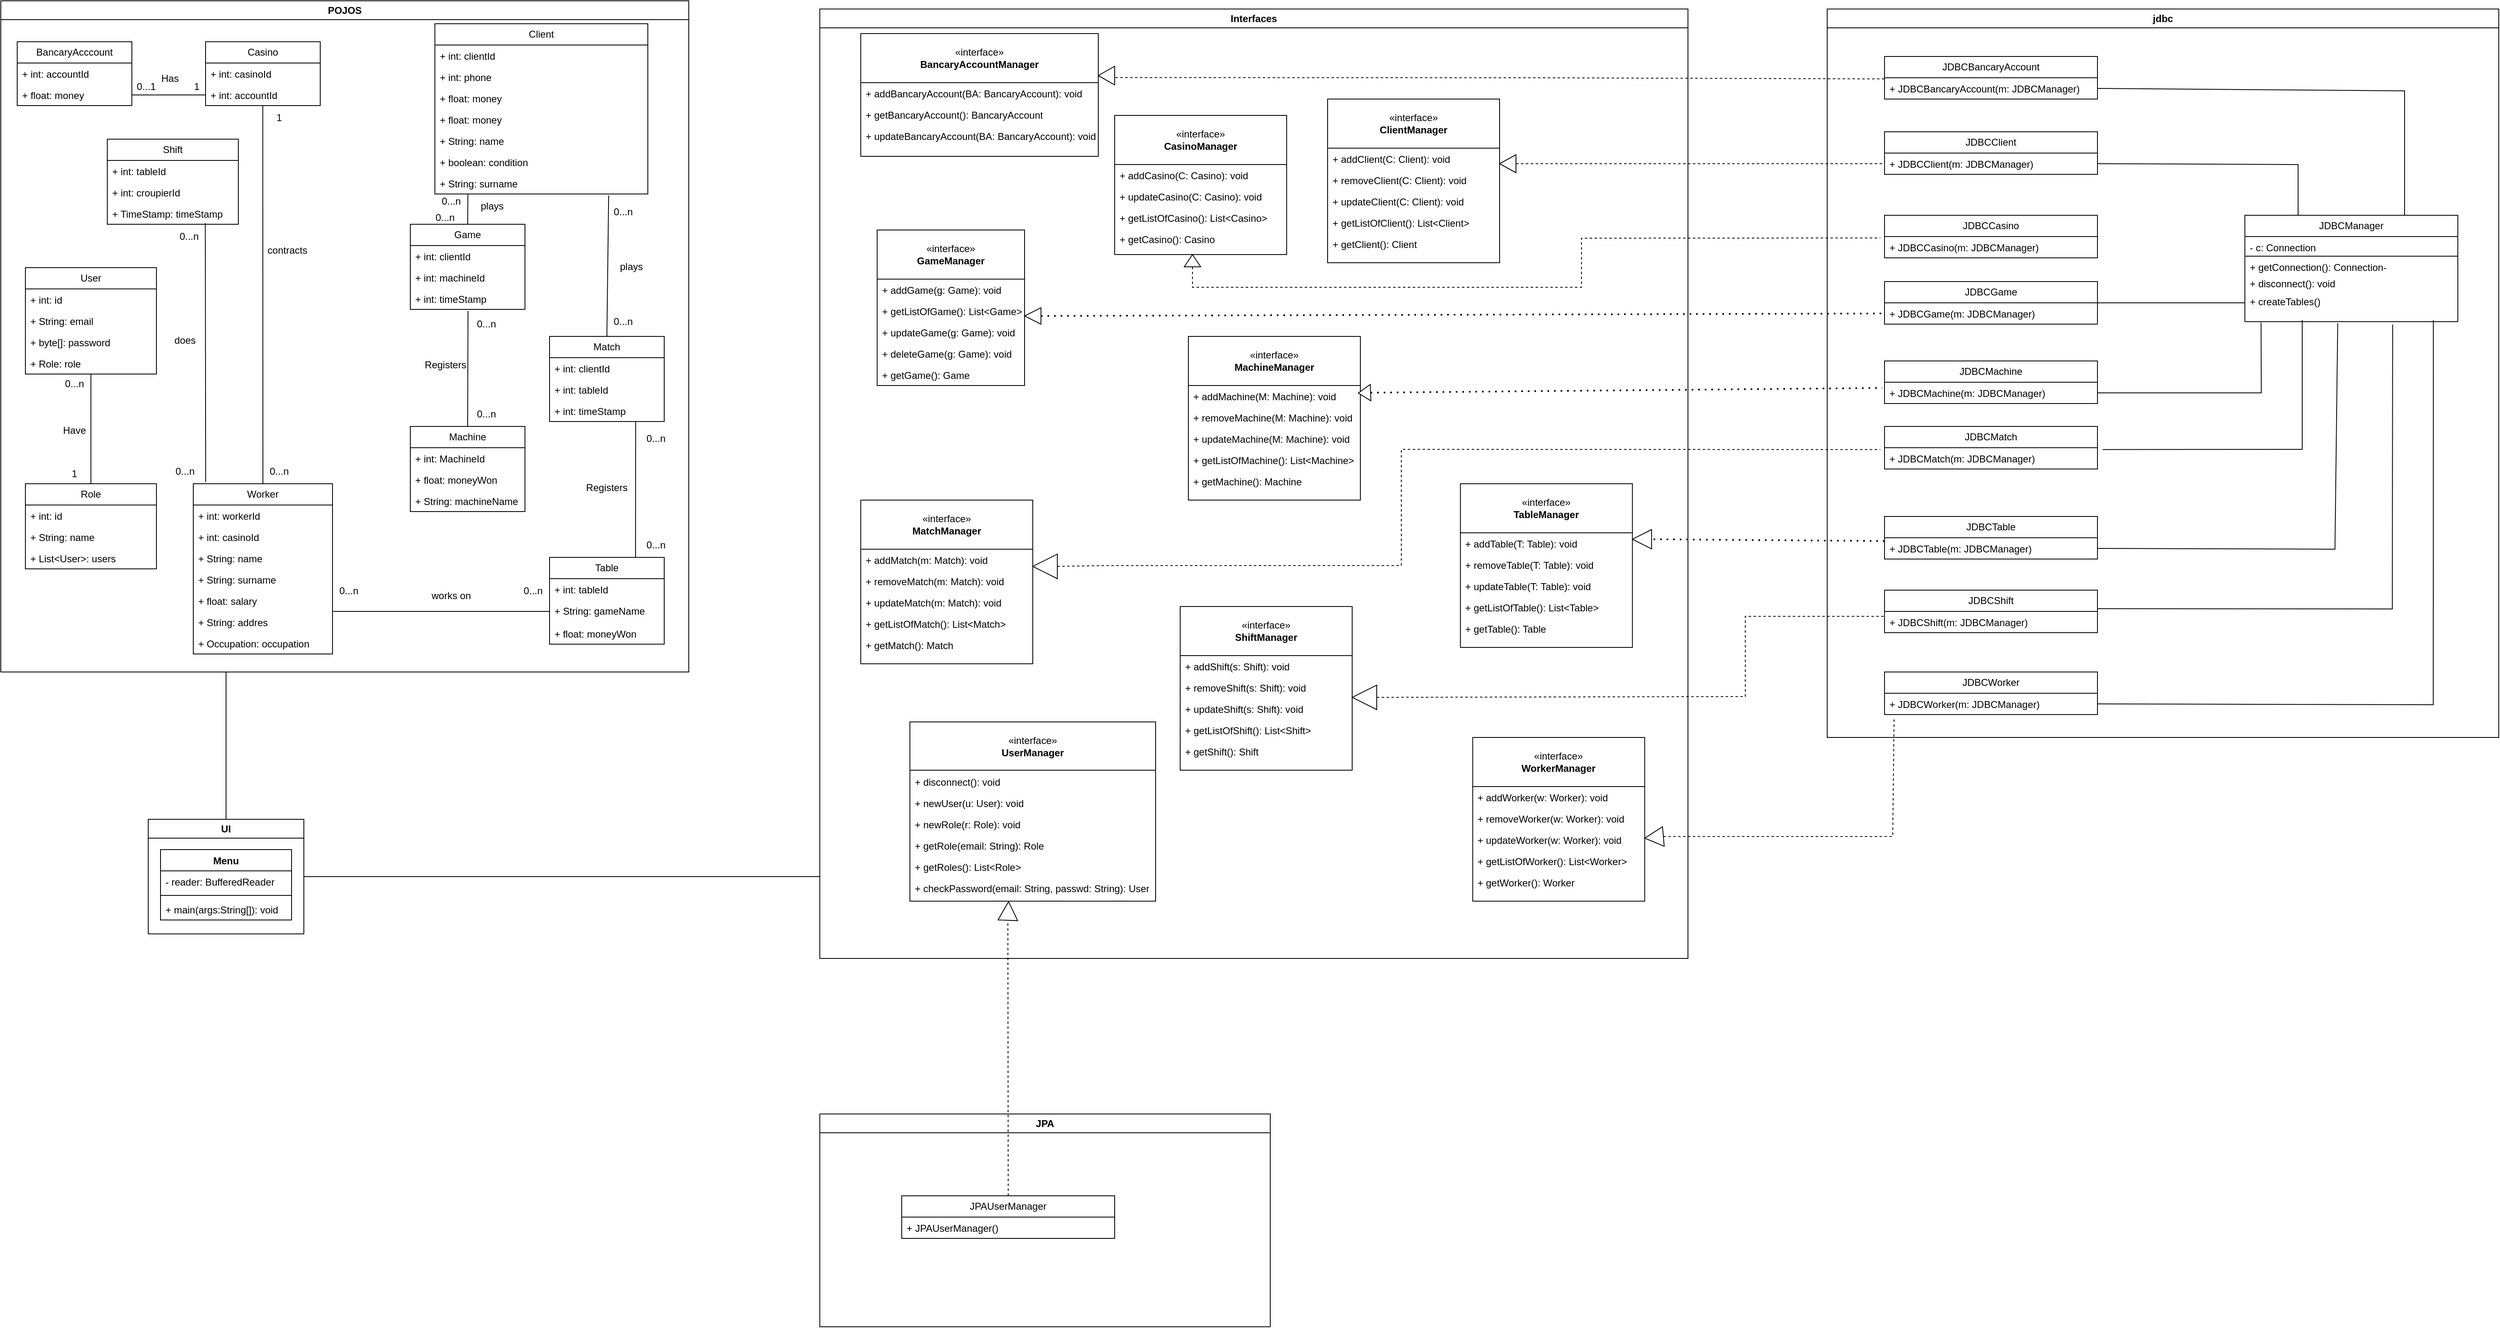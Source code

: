 <mxfile version="21.2.3" type="github">
  <diagram name="Page-1" id="JFPWe7mald3QKGkVfx7v">
    <mxGraphModel dx="4783" dy="2291" grid="1" gridSize="10" guides="1" tooltips="1" connect="1" arrows="1" fold="1" page="1" pageScale="1" pageWidth="3300" pageHeight="4681" math="0" shadow="0">
      <root>
        <mxCell id="0" />
        <mxCell id="1" parent="0" />
        <mxCell id="6YLU8XS6Di3FJssSOhAg-2" value="POJOS" style="swimlane;whiteSpace=wrap;html=1;" parent="1" vertex="1">
          <mxGeometry x="50" y="30" width="840" height="820" as="geometry" />
        </mxCell>
        <mxCell id="6YLU8XS6Di3FJssSOhAg-3" value="BancaryAcccount" style="swimlane;fontStyle=0;childLayout=stackLayout;horizontal=1;startSize=26;fillColor=none;horizontalStack=0;resizeParent=1;resizeParentMax=0;resizeLast=0;collapsible=1;marginBottom=0;whiteSpace=wrap;html=1;" parent="6YLU8XS6Di3FJssSOhAg-2" vertex="1">
          <mxGeometry x="20" y="50" width="140" height="78" as="geometry" />
        </mxCell>
        <mxCell id="6YLU8XS6Di3FJssSOhAg-4" value="+ int: accountId" style="text;strokeColor=none;fillColor=none;align=left;verticalAlign=top;spacingLeft=4;spacingRight=4;overflow=hidden;rotatable=0;points=[[0,0.5],[1,0.5]];portConstraint=eastwest;whiteSpace=wrap;html=1;" parent="6YLU8XS6Di3FJssSOhAg-3" vertex="1">
          <mxGeometry y="26" width="140" height="26" as="geometry" />
        </mxCell>
        <mxCell id="6YLU8XS6Di3FJssSOhAg-5" value="+ float: money" style="text;strokeColor=none;fillColor=none;align=left;verticalAlign=top;spacingLeft=4;spacingRight=4;overflow=hidden;rotatable=0;points=[[0,0.5],[1,0.5]];portConstraint=eastwest;whiteSpace=wrap;html=1;" parent="6YLU8XS6Di3FJssSOhAg-3" vertex="1">
          <mxGeometry y="52" width="140" height="26" as="geometry" />
        </mxCell>
        <mxCell id="6YLU8XS6Di3FJssSOhAg-7" value="Casino" style="swimlane;fontStyle=0;childLayout=stackLayout;horizontal=1;startSize=26;fillColor=none;horizontalStack=0;resizeParent=1;resizeParentMax=0;resizeLast=0;collapsible=1;marginBottom=0;whiteSpace=wrap;html=1;" parent="6YLU8XS6Di3FJssSOhAg-2" vertex="1">
          <mxGeometry x="250" y="50" width="140" height="78" as="geometry" />
        </mxCell>
        <mxCell id="6YLU8XS6Di3FJssSOhAg-8" value="+ int: casinoId" style="text;strokeColor=none;fillColor=none;align=left;verticalAlign=top;spacingLeft=4;spacingRight=4;overflow=hidden;rotatable=0;points=[[0,0.5],[1,0.5]];portConstraint=eastwest;whiteSpace=wrap;html=1;" parent="6YLU8XS6Di3FJssSOhAg-7" vertex="1">
          <mxGeometry y="26" width="140" height="26" as="geometry" />
        </mxCell>
        <mxCell id="6YLU8XS6Di3FJssSOhAg-9" value="+ int: accountId" style="text;strokeColor=none;fillColor=none;align=left;verticalAlign=top;spacingLeft=4;spacingRight=4;overflow=hidden;rotatable=0;points=[[0,0.5],[1,0.5]];portConstraint=eastwest;whiteSpace=wrap;html=1;" parent="6YLU8XS6Di3FJssSOhAg-7" vertex="1">
          <mxGeometry y="52" width="140" height="26" as="geometry" />
        </mxCell>
        <mxCell id="6YLU8XS6Di3FJssSOhAg-12" value="Client" style="swimlane;fontStyle=0;childLayout=stackLayout;horizontal=1;startSize=26;fillColor=none;horizontalStack=0;resizeParent=1;resizeParentMax=0;resizeLast=0;collapsible=1;marginBottom=0;whiteSpace=wrap;html=1;" parent="6YLU8XS6Di3FJssSOhAg-2" vertex="1">
          <mxGeometry x="530" y="28" width="260" height="208" as="geometry" />
        </mxCell>
        <mxCell id="6YLU8XS6Di3FJssSOhAg-13" value="+ int: clientId" style="text;strokeColor=none;fillColor=none;align=left;verticalAlign=top;spacingLeft=4;spacingRight=4;overflow=hidden;rotatable=0;points=[[0,0.5],[1,0.5]];portConstraint=eastwest;whiteSpace=wrap;html=1;" parent="6YLU8XS6Di3FJssSOhAg-12" vertex="1">
          <mxGeometry y="26" width="260" height="26" as="geometry" />
        </mxCell>
        <mxCell id="6YLU8XS6Di3FJssSOhAg-14" value="+ int: phone" style="text;strokeColor=none;fillColor=none;align=left;verticalAlign=top;spacingLeft=4;spacingRight=4;overflow=hidden;rotatable=0;points=[[0,0.5],[1,0.5]];portConstraint=eastwest;whiteSpace=wrap;html=1;" parent="6YLU8XS6Di3FJssSOhAg-12" vertex="1">
          <mxGeometry y="52" width="260" height="26" as="geometry" />
        </mxCell>
        <mxCell id="6YLU8XS6Di3FJssSOhAg-111" value="+ float: money" style="text;strokeColor=none;fillColor=none;align=left;verticalAlign=top;spacingLeft=4;spacingRight=4;overflow=hidden;rotatable=0;points=[[0,0.5],[1,0.5]];portConstraint=eastwest;whiteSpace=wrap;html=1;" parent="6YLU8XS6Di3FJssSOhAg-12" vertex="1">
          <mxGeometry y="78" width="260" height="26" as="geometry" />
        </mxCell>
        <mxCell id="6YLU8XS6Di3FJssSOhAg-15" value="+ float: money" style="text;strokeColor=none;fillColor=none;align=left;verticalAlign=top;spacingLeft=4;spacingRight=4;overflow=hidden;rotatable=0;points=[[0,0.5],[1,0.5]];portConstraint=eastwest;whiteSpace=wrap;html=1;" parent="6YLU8XS6Di3FJssSOhAg-12" vertex="1">
          <mxGeometry y="104" width="260" height="26" as="geometry" />
        </mxCell>
        <mxCell id="6YLU8XS6Di3FJssSOhAg-113" value="+ String: name" style="text;strokeColor=none;fillColor=none;align=left;verticalAlign=top;spacingLeft=4;spacingRight=4;overflow=hidden;rotatable=0;points=[[0,0.5],[1,0.5]];portConstraint=eastwest;whiteSpace=wrap;html=1;" parent="6YLU8XS6Di3FJssSOhAg-12" vertex="1">
          <mxGeometry y="130" width="260" height="26" as="geometry" />
        </mxCell>
        <mxCell id="6YLU8XS6Di3FJssSOhAg-115" value="+ boolean: condition" style="text;strokeColor=none;fillColor=none;align=left;verticalAlign=top;spacingLeft=4;spacingRight=4;overflow=hidden;rotatable=0;points=[[0,0.5],[1,0.5]];portConstraint=eastwest;whiteSpace=wrap;html=1;" parent="6YLU8XS6Di3FJssSOhAg-12" vertex="1">
          <mxGeometry y="156" width="260" height="26" as="geometry" />
        </mxCell>
        <mxCell id="6YLU8XS6Di3FJssSOhAg-114" value="+ String: surname" style="text;strokeColor=none;fillColor=none;align=left;verticalAlign=top;spacingLeft=4;spacingRight=4;overflow=hidden;rotatable=0;points=[[0,0.5],[1,0.5]];portConstraint=eastwest;whiteSpace=wrap;html=1;" parent="6YLU8XS6Di3FJssSOhAg-12" vertex="1">
          <mxGeometry y="182" width="260" height="26" as="geometry" />
        </mxCell>
        <mxCell id="6YLU8XS6Di3FJssSOhAg-16" value="Game" style="swimlane;fontStyle=0;childLayout=stackLayout;horizontal=1;startSize=26;fillColor=none;horizontalStack=0;resizeParent=1;resizeParentMax=0;resizeLast=0;collapsible=1;marginBottom=0;whiteSpace=wrap;html=1;" parent="6YLU8XS6Di3FJssSOhAg-2" vertex="1">
          <mxGeometry x="500" y="273" width="140" height="104" as="geometry" />
        </mxCell>
        <mxCell id="6YLU8XS6Di3FJssSOhAg-17" value="+ int: clientId" style="text;strokeColor=none;fillColor=none;align=left;verticalAlign=top;spacingLeft=4;spacingRight=4;overflow=hidden;rotatable=0;points=[[0,0.5],[1,0.5]];portConstraint=eastwest;whiteSpace=wrap;html=1;" parent="6YLU8XS6Di3FJssSOhAg-16" vertex="1">
          <mxGeometry y="26" width="140" height="26" as="geometry" />
        </mxCell>
        <mxCell id="6YLU8XS6Di3FJssSOhAg-18" value="+ int: machineId" style="text;strokeColor=none;fillColor=none;align=left;verticalAlign=top;spacingLeft=4;spacingRight=4;overflow=hidden;rotatable=0;points=[[0,0.5],[1,0.5]];portConstraint=eastwest;whiteSpace=wrap;html=1;" parent="6YLU8XS6Di3FJssSOhAg-16" vertex="1">
          <mxGeometry y="52" width="140" height="26" as="geometry" />
        </mxCell>
        <mxCell id="6YLU8XS6Di3FJssSOhAg-19" value="+ int: timeStamp" style="text;strokeColor=none;fillColor=none;align=left;verticalAlign=top;spacingLeft=4;spacingRight=4;overflow=hidden;rotatable=0;points=[[0,0.5],[1,0.5]];portConstraint=eastwest;whiteSpace=wrap;html=1;" parent="6YLU8XS6Di3FJssSOhAg-16" vertex="1">
          <mxGeometry y="78" width="140" height="26" as="geometry" />
        </mxCell>
        <mxCell id="6YLU8XS6Di3FJssSOhAg-20" value="Machine" style="swimlane;fontStyle=0;childLayout=stackLayout;horizontal=1;startSize=26;fillColor=none;horizontalStack=0;resizeParent=1;resizeParentMax=0;resizeLast=0;collapsible=1;marginBottom=0;whiteSpace=wrap;html=1;" parent="6YLU8XS6Di3FJssSOhAg-2" vertex="1">
          <mxGeometry x="500" y="520" width="140" height="104" as="geometry" />
        </mxCell>
        <mxCell id="6YLU8XS6Di3FJssSOhAg-21" value="+ int: MachineId" style="text;strokeColor=none;fillColor=none;align=left;verticalAlign=top;spacingLeft=4;spacingRight=4;overflow=hidden;rotatable=0;points=[[0,0.5],[1,0.5]];portConstraint=eastwest;whiteSpace=wrap;html=1;" parent="6YLU8XS6Di3FJssSOhAg-20" vertex="1">
          <mxGeometry y="26" width="140" height="26" as="geometry" />
        </mxCell>
        <mxCell id="6YLU8XS6Di3FJssSOhAg-22" value="+ float: moneyWon" style="text;strokeColor=none;fillColor=none;align=left;verticalAlign=top;spacingLeft=4;spacingRight=4;overflow=hidden;rotatable=0;points=[[0,0.5],[1,0.5]];portConstraint=eastwest;whiteSpace=wrap;html=1;" parent="6YLU8XS6Di3FJssSOhAg-20" vertex="1">
          <mxGeometry y="52" width="140" height="26" as="geometry" />
        </mxCell>
        <mxCell id="6YLU8XS6Di3FJssSOhAg-23" value="+ String: machineName" style="text;strokeColor=none;fillColor=none;align=left;verticalAlign=top;spacingLeft=4;spacingRight=4;overflow=hidden;rotatable=0;points=[[0,0.5],[1,0.5]];portConstraint=eastwest;whiteSpace=wrap;html=1;" parent="6YLU8XS6Di3FJssSOhAg-20" vertex="1">
          <mxGeometry y="78" width="140" height="26" as="geometry" />
        </mxCell>
        <mxCell id="6YLU8XS6Di3FJssSOhAg-32" value="Table" style="swimlane;fontStyle=0;childLayout=stackLayout;horizontal=1;startSize=26;fillColor=none;horizontalStack=0;resizeParent=1;resizeParentMax=0;resizeLast=0;collapsible=1;marginBottom=0;whiteSpace=wrap;html=1;" parent="6YLU8XS6Di3FJssSOhAg-2" vertex="1">
          <mxGeometry x="670" y="680" width="140" height="106" as="geometry" />
        </mxCell>
        <mxCell id="6YLU8XS6Di3FJssSOhAg-33" value="+ int: tableId" style="text;strokeColor=none;fillColor=none;align=left;verticalAlign=top;spacingLeft=4;spacingRight=4;overflow=hidden;rotatable=0;points=[[0,0.5],[1,0.5]];portConstraint=eastwest;whiteSpace=wrap;html=1;" parent="6YLU8XS6Di3FJssSOhAg-32" vertex="1">
          <mxGeometry y="26" width="140" height="26" as="geometry" />
        </mxCell>
        <mxCell id="6YLU8XS6Di3FJssSOhAg-34" value="+ String: gameName" style="text;strokeColor=none;fillColor=none;align=left;verticalAlign=top;spacingLeft=4;spacingRight=4;overflow=hidden;rotatable=0;points=[[0,0.5],[1,0.5]];portConstraint=eastwest;whiteSpace=wrap;html=1;" parent="6YLU8XS6Di3FJssSOhAg-32" vertex="1">
          <mxGeometry y="52" width="140" height="28" as="geometry" />
        </mxCell>
        <mxCell id="6YLU8XS6Di3FJssSOhAg-35" value="+ float: moneyWon" style="text;strokeColor=none;fillColor=none;align=left;verticalAlign=top;spacingLeft=4;spacingRight=4;overflow=hidden;rotatable=0;points=[[0,0.5],[1,0.5]];portConstraint=eastwest;whiteSpace=wrap;html=1;" parent="6YLU8XS6Di3FJssSOhAg-32" vertex="1">
          <mxGeometry y="80" width="140" height="26" as="geometry" />
        </mxCell>
        <mxCell id="6YLU8XS6Di3FJssSOhAg-53" value="" style="endArrow=none;html=1;rounded=0;entryX=1;entryY=0.5;entryDx=0;entryDy=0;exitX=0;exitY=0.5;exitDx=0;exitDy=0;" parent="6YLU8XS6Di3FJssSOhAg-2" source="6YLU8XS6Di3FJssSOhAg-9" target="6YLU8XS6Di3FJssSOhAg-5" edge="1">
          <mxGeometry width="50" height="50" relative="1" as="geometry">
            <mxPoint x="380" y="210" as="sourcePoint" />
            <mxPoint x="430" y="160" as="targetPoint" />
          </mxGeometry>
        </mxCell>
        <mxCell id="6YLU8XS6Di3FJssSOhAg-54" value="Has" style="text;strokeColor=none;fillColor=none;align=left;verticalAlign=middle;spacingLeft=4;spacingRight=4;overflow=hidden;points=[[0,0.5],[1,0.5]];portConstraint=eastwest;rotatable=0;whiteSpace=wrap;html=1;" parent="6YLU8XS6Di3FJssSOhAg-2" vertex="1">
          <mxGeometry x="190" y="80" width="80" height="30" as="geometry" />
        </mxCell>
        <mxCell id="6YLU8XS6Di3FJssSOhAg-55" value="0...1" style="text;strokeColor=none;fillColor=none;align=left;verticalAlign=middle;spacingLeft=4;spacingRight=4;overflow=hidden;points=[[0,0.5],[1,0.5]];portConstraint=eastwest;rotatable=0;whiteSpace=wrap;html=1;" parent="6YLU8XS6Di3FJssSOhAg-2" vertex="1">
          <mxGeometry x="160" y="90" width="40" height="30" as="geometry" />
        </mxCell>
        <mxCell id="6YLU8XS6Di3FJssSOhAg-56" value="1" style="text;strokeColor=none;fillColor=none;align=left;verticalAlign=middle;spacingLeft=4;spacingRight=4;overflow=hidden;points=[[0,0.5],[1,0.5]];portConstraint=eastwest;rotatable=0;whiteSpace=wrap;html=1;" parent="6YLU8XS6Di3FJssSOhAg-2" vertex="1">
          <mxGeometry x="230" y="90" width="50" height="30" as="geometry" />
        </mxCell>
        <mxCell id="YXHKLzz_lL9j1IWjZo5V-1" value="" style="endArrow=none;html=1;rounded=0;entryX=0.5;entryY=0;entryDx=0;entryDy=0;exitX=0.503;exitY=1.075;exitDx=0;exitDy=0;exitPerimeter=0;" parent="6YLU8XS6Di3FJssSOhAg-2" source="6YLU8XS6Di3FJssSOhAg-19" target="6YLU8XS6Di3FJssSOhAg-20" edge="1">
          <mxGeometry width="50" height="50" relative="1" as="geometry">
            <mxPoint x="780" y="430" as="sourcePoint" />
            <mxPoint x="830" y="380" as="targetPoint" />
          </mxGeometry>
        </mxCell>
        <mxCell id="YXHKLzz_lL9j1IWjZo5V-2" value="" style="endArrow=none;html=1;rounded=0;entryX=0.155;entryY=1.023;entryDx=0;entryDy=0;entryPerimeter=0;exitX=0.5;exitY=0;exitDx=0;exitDy=0;" parent="6YLU8XS6Di3FJssSOhAg-2" source="6YLU8XS6Di3FJssSOhAg-16" target="6YLU8XS6Di3FJssSOhAg-114" edge="1">
          <mxGeometry width="50" height="50" relative="1" as="geometry">
            <mxPoint x="780" y="430" as="sourcePoint" />
            <mxPoint x="830" y="380" as="targetPoint" />
          </mxGeometry>
        </mxCell>
        <mxCell id="6YLU8XS6Di3FJssSOhAg-36" value="Worker" style="swimlane;fontStyle=0;childLayout=stackLayout;horizontal=1;startSize=26;fillColor=none;horizontalStack=0;resizeParent=1;resizeParentMax=0;resizeLast=0;collapsible=1;marginBottom=0;whiteSpace=wrap;html=1;" parent="6YLU8XS6Di3FJssSOhAg-2" vertex="1">
          <mxGeometry x="235" y="590" width="170" height="208" as="geometry" />
        </mxCell>
        <mxCell id="6YLU8XS6Di3FJssSOhAg-37" value="+ int: workerId" style="text;strokeColor=none;fillColor=none;align=left;verticalAlign=top;spacingLeft=4;spacingRight=4;overflow=hidden;rotatable=0;points=[[0,0.5],[1,0.5]];portConstraint=eastwest;whiteSpace=wrap;html=1;" parent="6YLU8XS6Di3FJssSOhAg-36" vertex="1">
          <mxGeometry y="26" width="170" height="26" as="geometry" />
        </mxCell>
        <mxCell id="6YLU8XS6Di3FJssSOhAg-38" value="+ int: casinoId" style="text;strokeColor=none;fillColor=none;align=left;verticalAlign=top;spacingLeft=4;spacingRight=4;overflow=hidden;rotatable=0;points=[[0,0.5],[1,0.5]];portConstraint=eastwest;whiteSpace=wrap;html=1;" parent="6YLU8XS6Di3FJssSOhAg-36" vertex="1">
          <mxGeometry y="52" width="170" height="26" as="geometry" />
        </mxCell>
        <mxCell id="6YLU8XS6Di3FJssSOhAg-39" value="+ String: name" style="text;strokeColor=none;fillColor=none;align=left;verticalAlign=top;spacingLeft=4;spacingRight=4;overflow=hidden;rotatable=0;points=[[0,0.5],[1,0.5]];portConstraint=eastwest;whiteSpace=wrap;html=1;" parent="6YLU8XS6Di3FJssSOhAg-36" vertex="1">
          <mxGeometry y="78" width="170" height="26" as="geometry" />
        </mxCell>
        <mxCell id="6YLU8XS6Di3FJssSOhAg-192" value="+ String: surname" style="text;strokeColor=none;fillColor=none;align=left;verticalAlign=top;spacingLeft=4;spacingRight=4;overflow=hidden;rotatable=0;points=[[0,0.5],[1,0.5]];portConstraint=eastwest;whiteSpace=wrap;html=1;" parent="6YLU8XS6Di3FJssSOhAg-36" vertex="1">
          <mxGeometry y="104" width="170" height="26" as="geometry" />
        </mxCell>
        <mxCell id="6YLU8XS6Di3FJssSOhAg-193" value="+ float: salary" style="text;strokeColor=none;fillColor=none;align=left;verticalAlign=top;spacingLeft=4;spacingRight=4;overflow=hidden;rotatable=0;points=[[0,0.5],[1,0.5]];portConstraint=eastwest;whiteSpace=wrap;html=1;" parent="6YLU8XS6Di3FJssSOhAg-36" vertex="1">
          <mxGeometry y="130" width="170" height="26" as="geometry" />
        </mxCell>
        <mxCell id="6YLU8XS6Di3FJssSOhAg-194" value="+ String: addres" style="text;strokeColor=none;fillColor=none;align=left;verticalAlign=top;spacingLeft=4;spacingRight=4;overflow=hidden;rotatable=0;points=[[0,0.5],[1,0.5]];portConstraint=eastwest;whiteSpace=wrap;html=1;" parent="6YLU8XS6Di3FJssSOhAg-36" vertex="1">
          <mxGeometry y="156" width="170" height="26" as="geometry" />
        </mxCell>
        <mxCell id="6YLU8XS6Di3FJssSOhAg-195" value="+ Occupation: occupation" style="text;strokeColor=none;fillColor=none;align=left;verticalAlign=top;spacingLeft=4;spacingRight=4;overflow=hidden;rotatable=0;points=[[0,0.5],[1,0.5]];portConstraint=eastwest;whiteSpace=wrap;html=1;" parent="6YLU8XS6Di3FJssSOhAg-36" vertex="1">
          <mxGeometry y="182" width="170" height="26" as="geometry" />
        </mxCell>
        <mxCell id="6YLU8XS6Di3FJssSOhAg-77" value="" style="endArrow=none;html=1;rounded=0;exitX=0;exitY=0.5;exitDx=0;exitDy=0;entryX=1.004;entryY=0;entryDx=0;entryDy=0;entryPerimeter=0;" parent="6YLU8XS6Di3FJssSOhAg-2" source="6YLU8XS6Di3FJssSOhAg-34" target="6YLU8XS6Di3FJssSOhAg-194" edge="1">
          <mxGeometry width="50" height="50" relative="1" as="geometry">
            <mxPoint x="380" y="310" as="sourcePoint" />
            <mxPoint x="410" y="746" as="targetPoint" />
          </mxGeometry>
        </mxCell>
        <mxCell id="YXHKLzz_lL9j1IWjZo5V-3" value="" style="endArrow=none;html=1;rounded=0;entryX=0.499;entryY=1.014;entryDx=0;entryDy=0;entryPerimeter=0;exitX=0.5;exitY=0;exitDx=0;exitDy=0;" parent="6YLU8XS6Di3FJssSOhAg-2" source="6YLU8XS6Di3FJssSOhAg-36" target="6YLU8XS6Di3FJssSOhAg-9" edge="1">
          <mxGeometry width="50" height="50" relative="1" as="geometry">
            <mxPoint x="320" y="160" as="sourcePoint" />
            <mxPoint x="830" y="380" as="targetPoint" />
          </mxGeometry>
        </mxCell>
        <mxCell id="6YLU8XS6Di3FJssSOhAg-24" value="Match" style="swimlane;fontStyle=0;childLayout=stackLayout;horizontal=1;startSize=26;fillColor=none;horizontalStack=0;resizeParent=1;resizeParentMax=0;resizeLast=0;collapsible=1;marginBottom=0;whiteSpace=wrap;html=1;" parent="6YLU8XS6Di3FJssSOhAg-2" vertex="1">
          <mxGeometry x="670" y="410" width="140" height="104" as="geometry" />
        </mxCell>
        <mxCell id="6YLU8XS6Di3FJssSOhAg-25" value="+ int: clientId" style="text;strokeColor=none;fillColor=none;align=left;verticalAlign=top;spacingLeft=4;spacingRight=4;overflow=hidden;rotatable=0;points=[[0,0.5],[1,0.5]];portConstraint=eastwest;whiteSpace=wrap;html=1;" parent="6YLU8XS6Di3FJssSOhAg-24" vertex="1">
          <mxGeometry y="26" width="140" height="26" as="geometry" />
        </mxCell>
        <mxCell id="6YLU8XS6Di3FJssSOhAg-26" value="+ int: tableId" style="text;strokeColor=none;fillColor=none;align=left;verticalAlign=top;spacingLeft=4;spacingRight=4;overflow=hidden;rotatable=0;points=[[0,0.5],[1,0.5]];portConstraint=eastwest;whiteSpace=wrap;html=1;" parent="6YLU8XS6Di3FJssSOhAg-24" vertex="1">
          <mxGeometry y="52" width="140" height="26" as="geometry" />
        </mxCell>
        <mxCell id="6YLU8XS6Di3FJssSOhAg-27" value="+ int: timeStamp" style="text;strokeColor=none;fillColor=none;align=left;verticalAlign=top;spacingLeft=4;spacingRight=4;overflow=hidden;rotatable=0;points=[[0,0.5],[1,0.5]];portConstraint=eastwest;whiteSpace=wrap;html=1;" parent="6YLU8XS6Di3FJssSOhAg-24" vertex="1">
          <mxGeometry y="78" width="140" height="26" as="geometry" />
        </mxCell>
        <mxCell id="YXHKLzz_lL9j1IWjZo5V-4" value="" style="endArrow=none;html=1;rounded=0;entryX=0.816;entryY=1.068;entryDx=0;entryDy=0;entryPerimeter=0;exitX=0.5;exitY=0;exitDx=0;exitDy=0;" parent="6YLU8XS6Di3FJssSOhAg-2" source="6YLU8XS6Di3FJssSOhAg-24" target="6YLU8XS6Di3FJssSOhAg-114" edge="1">
          <mxGeometry width="50" height="50" relative="1" as="geometry">
            <mxPoint x="780" y="400" as="sourcePoint" />
            <mxPoint x="830" y="380" as="targetPoint" />
          </mxGeometry>
        </mxCell>
        <mxCell id="YXHKLzz_lL9j1IWjZo5V-5" value="" style="endArrow=none;html=1;rounded=0;entryX=0.75;entryY=0;entryDx=0;entryDy=0;exitX=0.751;exitY=1.009;exitDx=0;exitDy=0;exitPerimeter=0;" parent="6YLU8XS6Di3FJssSOhAg-2" source="6YLU8XS6Di3FJssSOhAg-27" target="6YLU8XS6Di3FJssSOhAg-32" edge="1">
          <mxGeometry width="50" height="50" relative="1" as="geometry">
            <mxPoint x="780" y="430" as="sourcePoint" />
            <mxPoint x="830" y="380" as="targetPoint" />
          </mxGeometry>
        </mxCell>
        <mxCell id="YXHKLzz_lL9j1IWjZo5V-7" value="" style="endArrow=none;html=1;rounded=0;entryX=0.748;entryY=0.949;entryDx=0;entryDy=0;entryPerimeter=0;exitX=0.089;exitY=-0.009;exitDx=0;exitDy=0;exitPerimeter=0;" parent="6YLU8XS6Di3FJssSOhAg-2" source="6YLU8XS6Di3FJssSOhAg-36" target="6YLU8XS6Di3FJssSOhAg-31" edge="1">
          <mxGeometry width="50" height="50" relative="1" as="geometry">
            <mxPoint x="270" y="590" as="sourcePoint" />
            <mxPoint x="253" y="400" as="targetPoint" />
          </mxGeometry>
        </mxCell>
        <mxCell id="haSIZqhyKMLJLSRwIy1--1" value="contracts" style="text;html=1;strokeColor=none;fillColor=none;align=center;verticalAlign=middle;whiteSpace=wrap;rounded=0;" parent="6YLU8XS6Di3FJssSOhAg-2" vertex="1">
          <mxGeometry x="320" y="290" width="60" height="30" as="geometry" />
        </mxCell>
        <mxCell id="haSIZqhyKMLJLSRwIy1--2" value="1" style="text;html=1;strokeColor=none;fillColor=none;align=center;verticalAlign=middle;whiteSpace=wrap;rounded=0;" parent="6YLU8XS6Di3FJssSOhAg-2" vertex="1">
          <mxGeometry x="310" y="128" width="60" height="30" as="geometry" />
        </mxCell>
        <mxCell id="haSIZqhyKMLJLSRwIy1--3" value="0...n" style="text;html=1;strokeColor=none;fillColor=none;align=center;verticalAlign=middle;whiteSpace=wrap;rounded=0;" parent="6YLU8XS6Di3FJssSOhAg-2" vertex="1">
          <mxGeometry x="310" y="560" width="60" height="30" as="geometry" />
        </mxCell>
        <mxCell id="haSIZqhyKMLJLSRwIy1--4" value="does" style="text;html=1;strokeColor=none;fillColor=none;align=center;verticalAlign=middle;whiteSpace=wrap;rounded=0;" parent="6YLU8XS6Di3FJssSOhAg-2" vertex="1">
          <mxGeometry x="200" y="400" width="50" height="30" as="geometry" />
        </mxCell>
        <mxCell id="haSIZqhyKMLJLSRwIy1--8" value="0...n" style="text;html=1;strokeColor=none;fillColor=none;align=center;verticalAlign=middle;whiteSpace=wrap;rounded=0;" parent="6YLU8XS6Di3FJssSOhAg-2" vertex="1">
          <mxGeometry x="205" y="560" width="40" height="30" as="geometry" />
        </mxCell>
        <mxCell id="haSIZqhyKMLJLSRwIy1--9" value="0...n" style="text;html=1;strokeColor=none;fillColor=none;align=center;verticalAlign=middle;whiteSpace=wrap;rounded=0;" parent="6YLU8XS6Di3FJssSOhAg-2" vertex="1">
          <mxGeometry x="210" y="273" width="40" height="30" as="geometry" />
        </mxCell>
        <mxCell id="haSIZqhyKMLJLSRwIy1--13" value="plays" style="text;html=1;strokeColor=none;fillColor=none;align=center;verticalAlign=middle;whiteSpace=wrap;rounded=0;" parent="6YLU8XS6Di3FJssSOhAg-2" vertex="1">
          <mxGeometry x="740" y="310" width="60" height="30" as="geometry" />
        </mxCell>
        <mxCell id="haSIZqhyKMLJLSRwIy1--15" value="plays" style="text;html=1;strokeColor=none;fillColor=none;align=center;verticalAlign=middle;whiteSpace=wrap;rounded=0;" parent="6YLU8XS6Di3FJssSOhAg-2" vertex="1">
          <mxGeometry x="570" y="236" width="60" height="30" as="geometry" />
        </mxCell>
        <mxCell id="haSIZqhyKMLJLSRwIy1--17" value="0...n" style="text;html=1;strokeColor=none;fillColor=none;align=center;verticalAlign=middle;whiteSpace=wrap;rounded=0;" parent="6YLU8XS6Di3FJssSOhAg-2" vertex="1">
          <mxGeometry x="530" y="230" width="40" height="30" as="geometry" />
        </mxCell>
        <mxCell id="haSIZqhyKMLJLSRwIy1--18" value="0...n" style="text;html=1;strokeColor=none;fillColor=none;align=center;verticalAlign=middle;whiteSpace=wrap;rounded=0;" parent="6YLU8XS6Di3FJssSOhAg-2" vertex="1">
          <mxGeometry x="520" y="260" width="45" height="10" as="geometry" />
        </mxCell>
        <mxCell id="haSIZqhyKMLJLSRwIy1--20" value="0...n" style="text;html=1;strokeColor=none;fillColor=none;align=center;verticalAlign=middle;whiteSpace=wrap;rounded=0;" parent="6YLU8XS6Di3FJssSOhAg-2" vertex="1">
          <mxGeometry x="740" y="243" width="40" height="30" as="geometry" />
        </mxCell>
        <mxCell id="haSIZqhyKMLJLSRwIy1--21" value="0...n" style="text;html=1;strokeColor=none;fillColor=none;align=center;verticalAlign=middle;whiteSpace=wrap;rounded=0;" parent="6YLU8XS6Di3FJssSOhAg-2" vertex="1">
          <mxGeometry x="740" y="377" width="40" height="30" as="geometry" />
        </mxCell>
        <mxCell id="haSIZqhyKMLJLSRwIy1--23" value="Registers" style="text;html=1;strokeColor=none;fillColor=none;align=center;verticalAlign=middle;whiteSpace=wrap;rounded=0;" parent="6YLU8XS6Di3FJssSOhAg-2" vertex="1">
          <mxGeometry x="512.5" y="430" width="60" height="30" as="geometry" />
        </mxCell>
        <mxCell id="haSIZqhyKMLJLSRwIy1--24" value="0...n" style="text;html=1;strokeColor=none;fillColor=none;align=center;verticalAlign=middle;whiteSpace=wrap;rounded=0;" parent="6YLU8XS6Di3FJssSOhAg-2" vertex="1">
          <mxGeometry x="572.5" y="380" width="40" height="30" as="geometry" />
        </mxCell>
        <mxCell id="haSIZqhyKMLJLSRwIy1--25" value="0...n" style="text;html=1;strokeColor=none;fillColor=none;align=center;verticalAlign=middle;whiteSpace=wrap;rounded=0;" parent="6YLU8XS6Di3FJssSOhAg-2" vertex="1">
          <mxGeometry x="572.5" y="490" width="40" height="30" as="geometry" />
        </mxCell>
        <mxCell id="haSIZqhyKMLJLSRwIy1--26" value="Registers" style="text;html=1;strokeColor=none;fillColor=none;align=center;verticalAlign=middle;whiteSpace=wrap;rounded=0;" parent="6YLU8XS6Di3FJssSOhAg-2" vertex="1">
          <mxGeometry x="710" y="580" width="60" height="30" as="geometry" />
        </mxCell>
        <mxCell id="haSIZqhyKMLJLSRwIy1--27" value="0...n" style="text;html=1;strokeColor=none;fillColor=none;align=center;verticalAlign=middle;whiteSpace=wrap;rounded=0;" parent="6YLU8XS6Di3FJssSOhAg-2" vertex="1">
          <mxGeometry x="780" y="520" width="40" height="30" as="geometry" />
        </mxCell>
        <mxCell id="haSIZqhyKMLJLSRwIy1--28" value="0...n" style="text;html=1;strokeColor=none;fillColor=none;align=center;verticalAlign=middle;whiteSpace=wrap;rounded=0;" parent="6YLU8XS6Di3FJssSOhAg-2" vertex="1">
          <mxGeometry x="780" y="650" width="40" height="30" as="geometry" />
        </mxCell>
        <mxCell id="haSIZqhyKMLJLSRwIy1--29" value="works on" style="text;html=1;strokeColor=none;fillColor=none;align=center;verticalAlign=middle;whiteSpace=wrap;rounded=0;" parent="6YLU8XS6Di3FJssSOhAg-2" vertex="1">
          <mxGeometry x="520" y="712" width="60" height="30" as="geometry" />
        </mxCell>
        <mxCell id="haSIZqhyKMLJLSRwIy1--31" value="0...n" style="text;html=1;strokeColor=none;fillColor=none;align=center;verticalAlign=middle;whiteSpace=wrap;rounded=0;" parent="6YLU8XS6Di3FJssSOhAg-2" vertex="1">
          <mxGeometry x="630" y="706" width="40" height="30" as="geometry" />
        </mxCell>
        <mxCell id="6YLU8XS6Di3FJssSOhAg-28" value="Shift" style="swimlane;fontStyle=0;childLayout=stackLayout;horizontal=1;startSize=26;fillColor=none;horizontalStack=0;resizeParent=1;resizeParentMax=0;resizeLast=0;collapsible=1;marginBottom=0;whiteSpace=wrap;html=1;" parent="6YLU8XS6Di3FJssSOhAg-2" vertex="1">
          <mxGeometry x="130" y="169" width="160" height="104" as="geometry" />
        </mxCell>
        <mxCell id="6YLU8XS6Di3FJssSOhAg-29" value="+ int: tableId" style="text;strokeColor=none;fillColor=none;align=left;verticalAlign=top;spacingLeft=4;spacingRight=4;overflow=hidden;rotatable=0;points=[[0,0.5],[1,0.5]];portConstraint=eastwest;whiteSpace=wrap;html=1;" parent="6YLU8XS6Di3FJssSOhAg-28" vertex="1">
          <mxGeometry y="26" width="160" height="26" as="geometry" />
        </mxCell>
        <mxCell id="6YLU8XS6Di3FJssSOhAg-30" value="+ int: croupierId" style="text;strokeColor=none;fillColor=none;align=left;verticalAlign=top;spacingLeft=4;spacingRight=4;overflow=hidden;rotatable=0;points=[[0,0.5],[1,0.5]];portConstraint=eastwest;whiteSpace=wrap;html=1;" parent="6YLU8XS6Di3FJssSOhAg-28" vertex="1">
          <mxGeometry y="52" width="160" height="26" as="geometry" />
        </mxCell>
        <mxCell id="6YLU8XS6Di3FJssSOhAg-31" value="+ TimeStamp: timeStamp" style="text;strokeColor=none;fillColor=none;align=left;verticalAlign=top;spacingLeft=4;spacingRight=4;overflow=hidden;rotatable=0;points=[[0,0.5],[1,0.5]];portConstraint=eastwest;whiteSpace=wrap;html=1;" parent="6YLU8XS6Di3FJssSOhAg-28" vertex="1">
          <mxGeometry y="78" width="160" height="26" as="geometry" />
        </mxCell>
        <mxCell id="haSIZqhyKMLJLSRwIy1--33" value="0...n" style="text;html=1;strokeColor=none;fillColor=none;align=center;verticalAlign=middle;whiteSpace=wrap;rounded=0;" parent="6YLU8XS6Di3FJssSOhAg-2" vertex="1">
          <mxGeometry x="405" y="706" width="40" height="30" as="geometry" />
        </mxCell>
        <mxCell id="WsqJ6rG5y2WqB4pHRxo9-1" value="User" style="swimlane;fontStyle=0;childLayout=stackLayout;horizontal=1;startSize=26;fillColor=none;horizontalStack=0;resizeParent=1;resizeParentMax=0;resizeLast=0;collapsible=1;marginBottom=0;whiteSpace=wrap;html=1;" vertex="1" parent="6YLU8XS6Di3FJssSOhAg-2">
          <mxGeometry x="30" y="326" width="160" height="130" as="geometry" />
        </mxCell>
        <mxCell id="WsqJ6rG5y2WqB4pHRxo9-2" value="+ int: id" style="text;strokeColor=none;fillColor=none;align=left;verticalAlign=top;spacingLeft=4;spacingRight=4;overflow=hidden;rotatable=0;points=[[0,0.5],[1,0.5]];portConstraint=eastwest;whiteSpace=wrap;html=1;" vertex="1" parent="WsqJ6rG5y2WqB4pHRxo9-1">
          <mxGeometry y="26" width="160" height="26" as="geometry" />
        </mxCell>
        <mxCell id="WsqJ6rG5y2WqB4pHRxo9-3" value="+ String: email" style="text;strokeColor=none;fillColor=none;align=left;verticalAlign=top;spacingLeft=4;spacingRight=4;overflow=hidden;rotatable=0;points=[[0,0.5],[1,0.5]];portConstraint=eastwest;whiteSpace=wrap;html=1;" vertex="1" parent="WsqJ6rG5y2WqB4pHRxo9-1">
          <mxGeometry y="52" width="160" height="26" as="geometry" />
        </mxCell>
        <mxCell id="WsqJ6rG5y2WqB4pHRxo9-4" value="+ byte[]: password" style="text;strokeColor=none;fillColor=none;align=left;verticalAlign=top;spacingLeft=4;spacingRight=4;overflow=hidden;rotatable=0;points=[[0,0.5],[1,0.5]];portConstraint=eastwest;whiteSpace=wrap;html=1;" vertex="1" parent="WsqJ6rG5y2WqB4pHRxo9-1">
          <mxGeometry y="78" width="160" height="26" as="geometry" />
        </mxCell>
        <mxCell id="WsqJ6rG5y2WqB4pHRxo9-5" value="+ Role: role" style="text;strokeColor=none;fillColor=none;align=left;verticalAlign=top;spacingLeft=4;spacingRight=4;overflow=hidden;rotatable=0;points=[[0,0.5],[1,0.5]];portConstraint=eastwest;whiteSpace=wrap;html=1;" vertex="1" parent="WsqJ6rG5y2WqB4pHRxo9-1">
          <mxGeometry y="104" width="160" height="26" as="geometry" />
        </mxCell>
        <mxCell id="WsqJ6rG5y2WqB4pHRxo9-6" value="Role" style="swimlane;fontStyle=0;childLayout=stackLayout;horizontal=1;startSize=26;fillColor=none;horizontalStack=0;resizeParent=1;resizeParentMax=0;resizeLast=0;collapsible=1;marginBottom=0;whiteSpace=wrap;html=1;" vertex="1" parent="6YLU8XS6Di3FJssSOhAg-2">
          <mxGeometry x="30" y="590" width="160" height="104" as="geometry" />
        </mxCell>
        <mxCell id="WsqJ6rG5y2WqB4pHRxo9-7" value="+ int: id" style="text;strokeColor=none;fillColor=none;align=left;verticalAlign=top;spacingLeft=4;spacingRight=4;overflow=hidden;rotatable=0;points=[[0,0.5],[1,0.5]];portConstraint=eastwest;whiteSpace=wrap;html=1;" vertex="1" parent="WsqJ6rG5y2WqB4pHRxo9-6">
          <mxGeometry y="26" width="160" height="26" as="geometry" />
        </mxCell>
        <mxCell id="WsqJ6rG5y2WqB4pHRxo9-8" value="+ String: name&lt;br&gt;" style="text;strokeColor=none;fillColor=none;align=left;verticalAlign=top;spacingLeft=4;spacingRight=4;overflow=hidden;rotatable=0;points=[[0,0.5],[1,0.5]];portConstraint=eastwest;whiteSpace=wrap;html=1;" vertex="1" parent="WsqJ6rG5y2WqB4pHRxo9-6">
          <mxGeometry y="52" width="160" height="26" as="geometry" />
        </mxCell>
        <mxCell id="WsqJ6rG5y2WqB4pHRxo9-9" value="+ List&amp;lt;User&amp;gt;: users" style="text;strokeColor=none;fillColor=none;align=left;verticalAlign=top;spacingLeft=4;spacingRight=4;overflow=hidden;rotatable=0;points=[[0,0.5],[1,0.5]];portConstraint=eastwest;whiteSpace=wrap;html=1;" vertex="1" parent="WsqJ6rG5y2WqB4pHRxo9-6">
          <mxGeometry y="78" width="160" height="26" as="geometry" />
        </mxCell>
        <mxCell id="WsqJ6rG5y2WqB4pHRxo9-11" value="" style="endArrow=none;html=1;rounded=0;entryX=0.5;entryY=1.006;entryDx=0;entryDy=0;entryPerimeter=0;exitX=0.5;exitY=0;exitDx=0;exitDy=0;" edge="1" parent="6YLU8XS6Di3FJssSOhAg-2" source="WsqJ6rG5y2WqB4pHRxo9-6" target="WsqJ6rG5y2WqB4pHRxo9-5">
          <mxGeometry width="50" height="50" relative="1" as="geometry">
            <mxPoint x="410" y="470" as="sourcePoint" />
            <mxPoint x="460" y="420" as="targetPoint" />
          </mxGeometry>
        </mxCell>
        <mxCell id="WsqJ6rG5y2WqB4pHRxo9-12" value="0...n" style="text;html=1;strokeColor=none;fillColor=none;align=center;verticalAlign=middle;whiteSpace=wrap;rounded=0;" vertex="1" parent="6YLU8XS6Di3FJssSOhAg-2">
          <mxGeometry x="60" y="456" width="60" height="24" as="geometry" />
        </mxCell>
        <mxCell id="WsqJ6rG5y2WqB4pHRxo9-13" value="1" style="text;html=1;strokeColor=none;fillColor=none;align=center;verticalAlign=middle;whiteSpace=wrap;rounded=0;" vertex="1" parent="6YLU8XS6Di3FJssSOhAg-2">
          <mxGeometry x="60" y="566" width="60" height="24" as="geometry" />
        </mxCell>
        <mxCell id="WsqJ6rG5y2WqB4pHRxo9-14" value="Have" style="text;html=1;strokeColor=none;fillColor=none;align=center;verticalAlign=middle;whiteSpace=wrap;rounded=0;" vertex="1" parent="6YLU8XS6Di3FJssSOhAg-2">
          <mxGeometry x="60" y="510" width="60" height="30" as="geometry" />
        </mxCell>
        <mxCell id="6YLU8XS6Di3FJssSOhAg-96" value="UI" style="swimlane;whiteSpace=wrap;html=1;" parent="1" vertex="1">
          <mxGeometry x="230" y="1030" width="190" height="140" as="geometry" />
        </mxCell>
        <mxCell id="6YLU8XS6Di3FJssSOhAg-97" value="Menu" style="swimlane;fontStyle=1;align=center;verticalAlign=top;childLayout=stackLayout;horizontal=1;startSize=26;horizontalStack=0;resizeParent=1;resizeParentMax=0;resizeLast=0;collapsible=1;marginBottom=0;whiteSpace=wrap;html=1;" parent="6YLU8XS6Di3FJssSOhAg-96" vertex="1">
          <mxGeometry x="15" y="37" width="160" height="86" as="geometry" />
        </mxCell>
        <mxCell id="6YLU8XS6Di3FJssSOhAg-98" value="- reader: BufferedReader" style="text;strokeColor=none;fillColor=none;align=left;verticalAlign=top;spacingLeft=4;spacingRight=4;overflow=hidden;rotatable=0;points=[[0,0.5],[1,0.5]];portConstraint=eastwest;whiteSpace=wrap;html=1;" parent="6YLU8XS6Di3FJssSOhAg-97" vertex="1">
          <mxGeometry y="26" width="160" height="26" as="geometry" />
        </mxCell>
        <mxCell id="6YLU8XS6Di3FJssSOhAg-99" value="" style="line;strokeWidth=1;fillColor=none;align=left;verticalAlign=middle;spacingTop=-1;spacingLeft=3;spacingRight=3;rotatable=0;labelPosition=right;points=[];portConstraint=eastwest;strokeColor=inherit;" parent="6YLU8XS6Di3FJssSOhAg-97" vertex="1">
          <mxGeometry y="52" width="160" height="8" as="geometry" />
        </mxCell>
        <mxCell id="6YLU8XS6Di3FJssSOhAg-100" value="+ main(args:String[]): void" style="text;strokeColor=none;fillColor=none;align=left;verticalAlign=top;spacingLeft=4;spacingRight=4;overflow=hidden;rotatable=0;points=[[0,0.5],[1,0.5]];portConstraint=eastwest;whiteSpace=wrap;html=1;" parent="6YLU8XS6Di3FJssSOhAg-97" vertex="1">
          <mxGeometry y="60" width="160" height="26" as="geometry" />
        </mxCell>
        <mxCell id="6YLU8XS6Di3FJssSOhAg-101" value="" style="endArrow=none;html=1;rounded=0;entryX=0.5;entryY=0;entryDx=0;entryDy=0;" parent="1" target="6YLU8XS6Di3FJssSOhAg-96" edge="1">
          <mxGeometry width="50" height="50" relative="1" as="geometry">
            <mxPoint x="325" y="850" as="sourcePoint" />
            <mxPoint x="680" y="480" as="targetPoint" />
          </mxGeometry>
        </mxCell>
        <mxCell id="6YLU8XS6Di3FJssSOhAg-102" value="Interfaces" style="swimlane;whiteSpace=wrap;html=1;" parent="1" vertex="1">
          <mxGeometry x="1050" y="40" width="1060" height="1160" as="geometry" />
        </mxCell>
        <mxCell id="6YLU8XS6Di3FJssSOhAg-103" value="«interface»&lt;br&gt;&lt;b&gt;BancaryAccountManager&lt;/b&gt;" style="html=1;whiteSpace=wrap;" parent="6YLU8XS6Di3FJssSOhAg-102" vertex="1">
          <mxGeometry x="50" y="30" width="290" height="60" as="geometry" />
        </mxCell>
        <mxCell id="6YLU8XS6Di3FJssSOhAg-104" value="«interface»&lt;br&gt;&lt;b&gt;ClientManager&lt;/b&gt;" style="html=1;whiteSpace=wrap;" parent="6YLU8XS6Di3FJssSOhAg-102" vertex="1">
          <mxGeometry x="620" y="110" width="210" height="60" as="geometry" />
        </mxCell>
        <mxCell id="6YLU8XS6Di3FJssSOhAg-105" value="«interface»&lt;br&gt;&lt;b&gt;GameManager&lt;/b&gt;" style="html=1;whiteSpace=wrap;" parent="6YLU8XS6Di3FJssSOhAg-102" vertex="1">
          <mxGeometry x="70" y="270" width="180" height="60" as="geometry" />
        </mxCell>
        <mxCell id="6YLU8XS6Di3FJssSOhAg-106" value="«interface»&lt;br&gt;&lt;b&gt;MachineManager&lt;/b&gt;" style="html=1;whiteSpace=wrap;" parent="6YLU8XS6Di3FJssSOhAg-102" vertex="1">
          <mxGeometry x="450" y="400" width="210" height="60" as="geometry" />
        </mxCell>
        <mxCell id="6YLU8XS6Di3FJssSOhAg-107" value="«interface»&lt;br&gt;&lt;b&gt;MatchManager&lt;/b&gt;" style="html=1;whiteSpace=wrap;" parent="6YLU8XS6Di3FJssSOhAg-102" vertex="1">
          <mxGeometry x="50" y="600" width="210" height="60" as="geometry" />
        </mxCell>
        <mxCell id="6YLU8XS6Di3FJssSOhAg-108" value="«interface»&lt;br&gt;&lt;b&gt;ShiftManager&lt;/b&gt;" style="html=1;whiteSpace=wrap;" parent="6YLU8XS6Di3FJssSOhAg-102" vertex="1">
          <mxGeometry x="440" y="730" width="210" height="60" as="geometry" />
        </mxCell>
        <mxCell id="6YLU8XS6Di3FJssSOhAg-109" value="«interface»&lt;br&gt;&lt;b&gt;WorkerManager&lt;/b&gt;" style="html=1;whiteSpace=wrap;" parent="6YLU8XS6Di3FJssSOhAg-102" vertex="1">
          <mxGeometry x="797.19" y="890" width="210" height="60" as="geometry" />
        </mxCell>
        <mxCell id="6YLU8XS6Di3FJssSOhAg-110" value="«interface»&lt;br&gt;&lt;b&gt;TableManager&lt;/b&gt;" style="html=1;whiteSpace=wrap;" parent="6YLU8XS6Di3FJssSOhAg-102" vertex="1">
          <mxGeometry x="782.19" y="580" width="210" height="60" as="geometry" />
        </mxCell>
        <mxCell id="6YLU8XS6Di3FJssSOhAg-196" value="" style="rounded=0;whiteSpace=wrap;html=1;" parent="6YLU8XS6Di3FJssSOhAg-102" vertex="1">
          <mxGeometry x="50" y="90" width="290" height="90" as="geometry" />
        </mxCell>
        <mxCell id="6YLU8XS6Di3FJssSOhAg-198" value="+ addBancaryAccount(BA: BancaryAccount): void" style="text;strokeColor=none;fillColor=none;align=left;verticalAlign=top;spacingLeft=4;spacingRight=4;overflow=hidden;rotatable=0;points=[[0,0.5],[1,0.5]];portConstraint=eastwest;whiteSpace=wrap;html=1;" parent="6YLU8XS6Di3FJssSOhAg-102" vertex="1">
          <mxGeometry x="50" y="90" width="280" height="26" as="geometry" />
        </mxCell>
        <mxCell id="6YLU8XS6Di3FJssSOhAg-199" value="+ getBancaryAccount(): BancaryAccount" style="text;strokeColor=none;fillColor=none;align=left;verticalAlign=top;spacingLeft=4;spacingRight=4;overflow=hidden;rotatable=0;points=[[0,0.5],[1,0.5]];portConstraint=eastwest;whiteSpace=wrap;html=1;" parent="6YLU8XS6Di3FJssSOhAg-102" vertex="1">
          <mxGeometry x="50" y="116" width="280" height="26" as="geometry" />
        </mxCell>
        <mxCell id="6YLU8XS6Di3FJssSOhAg-200" value="+ updateBancaryAccount(BA: BancaryAccount): void" style="text;strokeColor=none;fillColor=none;align=left;verticalAlign=top;spacingLeft=4;spacingRight=4;overflow=hidden;rotatable=0;points=[[0,0.5],[1,0.5]];portConstraint=eastwest;whiteSpace=wrap;html=1;" parent="6YLU8XS6Di3FJssSOhAg-102" vertex="1">
          <mxGeometry x="50" y="142" width="300" height="26" as="geometry" />
        </mxCell>
        <mxCell id="6YLU8XS6Di3FJssSOhAg-204" value="" style="rounded=0;whiteSpace=wrap;html=1;" parent="6YLU8XS6Di3FJssSOhAg-102" vertex="1">
          <mxGeometry x="70" y="330" width="180" height="130" as="geometry" />
        </mxCell>
        <mxCell id="6YLU8XS6Di3FJssSOhAg-206" value="+ addGame(g: Game): void" style="text;strokeColor=none;fillColor=none;align=left;verticalAlign=top;spacingLeft=4;spacingRight=4;overflow=hidden;rotatable=0;points=[[0,0.5],[1,0.5]];portConstraint=eastwest;whiteSpace=wrap;html=1;" parent="6YLU8XS6Di3FJssSOhAg-102" vertex="1">
          <mxGeometry x="70" y="330" width="160" height="26" as="geometry" />
        </mxCell>
        <mxCell id="6YLU8XS6Di3FJssSOhAg-207" value="+ getListOfGame(): List&amp;lt;Game&amp;gt;" style="text;strokeColor=none;fillColor=none;align=left;verticalAlign=top;spacingLeft=4;spacingRight=4;overflow=hidden;rotatable=0;points=[[0,0.5],[1,0.5]];portConstraint=eastwest;whiteSpace=wrap;html=1;" parent="6YLU8XS6Di3FJssSOhAg-102" vertex="1">
          <mxGeometry x="70" y="356" width="190" height="26" as="geometry" />
        </mxCell>
        <mxCell id="6YLU8XS6Di3FJssSOhAg-209" value="+ updateGame(g: Game): void" style="text;strokeColor=none;fillColor=none;align=left;verticalAlign=top;spacingLeft=4;spacingRight=4;overflow=hidden;rotatable=0;points=[[0,0.5],[1,0.5]];portConstraint=eastwest;whiteSpace=wrap;html=1;" parent="6YLU8XS6Di3FJssSOhAg-102" vertex="1">
          <mxGeometry x="70" y="382" width="180" height="26" as="geometry" />
        </mxCell>
        <mxCell id="6YLU8XS6Di3FJssSOhAg-210" value="+ deleteGame(g: Game): void" style="text;strokeColor=none;fillColor=none;align=left;verticalAlign=top;spacingLeft=4;spacingRight=4;overflow=hidden;rotatable=0;points=[[0,0.5],[1,0.5]];portConstraint=eastwest;whiteSpace=wrap;html=1;" parent="6YLU8XS6Di3FJssSOhAg-102" vertex="1">
          <mxGeometry x="70" y="408" width="180" height="26" as="geometry" />
        </mxCell>
        <mxCell id="6YLU8XS6Di3FJssSOhAg-211" value="+ getGame(): Game" style="text;strokeColor=none;fillColor=none;align=left;verticalAlign=top;spacingLeft=4;spacingRight=4;overflow=hidden;rotatable=0;points=[[0,0.5],[1,0.5]];portConstraint=eastwest;whiteSpace=wrap;html=1;" parent="6YLU8XS6Di3FJssSOhAg-102" vertex="1">
          <mxGeometry x="70" y="434" width="180" height="26" as="geometry" />
        </mxCell>
        <mxCell id="6YLU8XS6Di3FJssSOhAg-212" value="" style="rounded=0;whiteSpace=wrap;html=1;" parent="6YLU8XS6Di3FJssSOhAg-102" vertex="1">
          <mxGeometry x="450" y="460" width="210" height="140" as="geometry" />
        </mxCell>
        <mxCell id="6YLU8XS6Di3FJssSOhAg-213" value="+ addMachine(M: Machine): void" style="text;strokeColor=none;fillColor=none;align=left;verticalAlign=top;spacingLeft=4;spacingRight=4;overflow=hidden;rotatable=0;points=[[0,0.5],[1,0.5]];portConstraint=eastwest;whiteSpace=wrap;html=1;" parent="6YLU8XS6Di3FJssSOhAg-102" vertex="1">
          <mxGeometry x="450" y="460" width="200" height="26" as="geometry" />
        </mxCell>
        <mxCell id="6YLU8XS6Di3FJssSOhAg-214" value="+ removeMachine(M: Machine): void" style="text;strokeColor=none;fillColor=none;align=left;verticalAlign=top;spacingLeft=4;spacingRight=4;overflow=hidden;rotatable=0;points=[[0,0.5],[1,0.5]];portConstraint=eastwest;whiteSpace=wrap;html=1;" parent="6YLU8XS6Di3FJssSOhAg-102" vertex="1">
          <mxGeometry x="450" y="486" width="210" height="26" as="geometry" />
        </mxCell>
        <mxCell id="6YLU8XS6Di3FJssSOhAg-215" value="+ updateMachine(M: Machine): void" style="text;strokeColor=none;fillColor=none;align=left;verticalAlign=top;spacingLeft=4;spacingRight=4;overflow=hidden;rotatable=0;points=[[0,0.5],[1,0.5]];portConstraint=eastwest;whiteSpace=wrap;html=1;" parent="6YLU8XS6Di3FJssSOhAg-102" vertex="1">
          <mxGeometry x="450" y="512" width="210" height="26" as="geometry" />
        </mxCell>
        <mxCell id="6YLU8XS6Di3FJssSOhAg-216" value="+ getListOfMachine(): List&amp;lt;Machine&amp;gt;" style="text;strokeColor=none;fillColor=none;align=left;verticalAlign=top;spacingLeft=4;spacingRight=4;overflow=hidden;rotatable=0;points=[[0,0.5],[1,0.5]];portConstraint=eastwest;whiteSpace=wrap;html=1;" parent="6YLU8XS6Di3FJssSOhAg-102" vertex="1">
          <mxGeometry x="450" y="538" width="210" height="26" as="geometry" />
        </mxCell>
        <mxCell id="6YLU8XS6Di3FJssSOhAg-217" value="+ getMachine(): Machine" style="text;strokeColor=none;fillColor=none;align=left;verticalAlign=top;spacingLeft=4;spacingRight=4;overflow=hidden;rotatable=0;points=[[0,0.5],[1,0.5]];portConstraint=eastwest;whiteSpace=wrap;html=1;" parent="6YLU8XS6Di3FJssSOhAg-102" vertex="1">
          <mxGeometry x="450" y="564" width="180" height="26" as="geometry" />
        </mxCell>
        <mxCell id="6YLU8XS6Di3FJssSOhAg-218" value="" style="rounded=0;whiteSpace=wrap;html=1;" parent="6YLU8XS6Di3FJssSOhAg-102" vertex="1">
          <mxGeometry x="440" y="790" width="210" height="140" as="geometry" />
        </mxCell>
        <mxCell id="6YLU8XS6Di3FJssSOhAg-219" value="+ addShift(s: Shift): void" style="text;strokeColor=none;fillColor=none;align=left;verticalAlign=top;spacingLeft=4;spacingRight=4;overflow=hidden;rotatable=0;points=[[0,0.5],[1,0.5]];portConstraint=eastwest;whiteSpace=wrap;html=1;" parent="6YLU8XS6Di3FJssSOhAg-102" vertex="1">
          <mxGeometry x="440" y="790" width="200" height="26" as="geometry" />
        </mxCell>
        <mxCell id="6YLU8XS6Di3FJssSOhAg-220" value="+ removeShift(s: Shift): void" style="text;strokeColor=none;fillColor=none;align=left;verticalAlign=top;spacingLeft=4;spacingRight=4;overflow=hidden;rotatable=0;points=[[0,0.5],[1,0.5]];portConstraint=eastwest;whiteSpace=wrap;html=1;" parent="6YLU8XS6Di3FJssSOhAg-102" vertex="1">
          <mxGeometry x="440" y="816" width="210" height="26" as="geometry" />
        </mxCell>
        <mxCell id="6YLU8XS6Di3FJssSOhAg-221" value="+ updateShift(s: Shift): void" style="text;strokeColor=none;fillColor=none;align=left;verticalAlign=top;spacingLeft=4;spacingRight=4;overflow=hidden;rotatable=0;points=[[0,0.5],[1,0.5]];portConstraint=eastwest;whiteSpace=wrap;html=1;" parent="6YLU8XS6Di3FJssSOhAg-102" vertex="1">
          <mxGeometry x="440" y="842" width="210" height="26" as="geometry" />
        </mxCell>
        <mxCell id="6YLU8XS6Di3FJssSOhAg-222" value="+ getListOfShift(): List&amp;lt;Shift&amp;gt;" style="text;strokeColor=none;fillColor=none;align=left;verticalAlign=top;spacingLeft=4;spacingRight=4;overflow=hidden;rotatable=0;points=[[0,0.5],[1,0.5]];portConstraint=eastwest;whiteSpace=wrap;html=1;" parent="6YLU8XS6Di3FJssSOhAg-102" vertex="1">
          <mxGeometry x="440" y="868" width="210" height="26" as="geometry" />
        </mxCell>
        <mxCell id="6YLU8XS6Di3FJssSOhAg-223" value="+ getShift(): Shift" style="text;strokeColor=none;fillColor=none;align=left;verticalAlign=top;spacingLeft=4;spacingRight=4;overflow=hidden;rotatable=0;points=[[0,0.5],[1,0.5]];portConstraint=eastwest;whiteSpace=wrap;html=1;" parent="6YLU8XS6Di3FJssSOhAg-102" vertex="1">
          <mxGeometry x="440" y="894" width="180" height="26" as="geometry" />
        </mxCell>
        <mxCell id="6YLU8XS6Di3FJssSOhAg-224" value="" style="rounded=0;whiteSpace=wrap;html=1;" parent="6YLU8XS6Di3FJssSOhAg-102" vertex="1">
          <mxGeometry x="782.19" y="640" width="210" height="140" as="geometry" />
        </mxCell>
        <mxCell id="6YLU8XS6Di3FJssSOhAg-225" value="+ addTable(T: Table): void" style="text;strokeColor=none;fillColor=none;align=left;verticalAlign=top;spacingLeft=4;spacingRight=4;overflow=hidden;rotatable=0;points=[[0,0.5],[1,0.5]];portConstraint=eastwest;whiteSpace=wrap;html=1;" parent="6YLU8XS6Di3FJssSOhAg-102" vertex="1">
          <mxGeometry x="782.19" y="640" width="200" height="26" as="geometry" />
        </mxCell>
        <mxCell id="6YLU8XS6Di3FJssSOhAg-226" value="+ removeTable(T: Table): void" style="text;strokeColor=none;fillColor=none;align=left;verticalAlign=top;spacingLeft=4;spacingRight=4;overflow=hidden;rotatable=0;points=[[0,0.5],[1,0.5]];portConstraint=eastwest;whiteSpace=wrap;html=1;" parent="6YLU8XS6Di3FJssSOhAg-102" vertex="1">
          <mxGeometry x="782.19" y="666" width="210" height="26" as="geometry" />
        </mxCell>
        <mxCell id="6YLU8XS6Di3FJssSOhAg-227" value="+ updateTable(T: Table): void" style="text;strokeColor=none;fillColor=none;align=left;verticalAlign=top;spacingLeft=4;spacingRight=4;overflow=hidden;rotatable=0;points=[[0,0.5],[1,0.5]];portConstraint=eastwest;whiteSpace=wrap;html=1;" parent="6YLU8XS6Di3FJssSOhAg-102" vertex="1">
          <mxGeometry x="782.19" y="692" width="210" height="26" as="geometry" />
        </mxCell>
        <mxCell id="6YLU8XS6Di3FJssSOhAg-228" value="+ getListOfTable(): List&amp;lt;Table&amp;gt;" style="text;strokeColor=none;fillColor=none;align=left;verticalAlign=top;spacingLeft=4;spacingRight=4;overflow=hidden;rotatable=0;points=[[0,0.5],[1,0.5]];portConstraint=eastwest;whiteSpace=wrap;html=1;" parent="6YLU8XS6Di3FJssSOhAg-102" vertex="1">
          <mxGeometry x="782.19" y="718" width="210" height="26" as="geometry" />
        </mxCell>
        <mxCell id="6YLU8XS6Di3FJssSOhAg-229" value="+ getTable(): Table" style="text;strokeColor=none;fillColor=none;align=left;verticalAlign=top;spacingLeft=4;spacingRight=4;overflow=hidden;rotatable=0;points=[[0,0.5],[1,0.5]];portConstraint=eastwest;whiteSpace=wrap;html=1;" parent="6YLU8XS6Di3FJssSOhAg-102" vertex="1">
          <mxGeometry x="782.19" y="744" width="180" height="26" as="geometry" />
        </mxCell>
        <mxCell id="6YLU8XS6Di3FJssSOhAg-230" value="" style="rounded=0;whiteSpace=wrap;html=1;" parent="6YLU8XS6Di3FJssSOhAg-102" vertex="1">
          <mxGeometry x="797.19" y="950" width="210" height="140" as="geometry" />
        </mxCell>
        <mxCell id="6YLU8XS6Di3FJssSOhAg-231" value="+ addWorker(w: Worker): void" style="text;strokeColor=none;fillColor=none;align=left;verticalAlign=top;spacingLeft=4;spacingRight=4;overflow=hidden;rotatable=0;points=[[0,0.5],[1,0.5]];portConstraint=eastwest;whiteSpace=wrap;html=1;" parent="6YLU8XS6Di3FJssSOhAg-102" vertex="1">
          <mxGeometry x="797.19" y="950" width="200" height="26" as="geometry" />
        </mxCell>
        <mxCell id="6YLU8XS6Di3FJssSOhAg-232" value="+ removeWorker(w: Worker): void" style="text;strokeColor=none;fillColor=none;align=left;verticalAlign=top;spacingLeft=4;spacingRight=4;overflow=hidden;rotatable=0;points=[[0,0.5],[1,0.5]];portConstraint=eastwest;whiteSpace=wrap;html=1;" parent="6YLU8XS6Di3FJssSOhAg-102" vertex="1">
          <mxGeometry x="797.19" y="976" width="210" height="26" as="geometry" />
        </mxCell>
        <mxCell id="6YLU8XS6Di3FJssSOhAg-233" value="+ updateWorker(w: Worker): void" style="text;strokeColor=none;fillColor=none;align=left;verticalAlign=top;spacingLeft=4;spacingRight=4;overflow=hidden;rotatable=0;points=[[0,0.5],[1,0.5]];portConstraint=eastwest;whiteSpace=wrap;html=1;" parent="6YLU8XS6Di3FJssSOhAg-102" vertex="1">
          <mxGeometry x="797.19" y="1002" width="210" height="26" as="geometry" />
        </mxCell>
        <mxCell id="6YLU8XS6Di3FJssSOhAg-234" value="+ getListOfWorker(): List&amp;lt;Worker&amp;gt;" style="text;strokeColor=none;fillColor=none;align=left;verticalAlign=top;spacingLeft=4;spacingRight=4;overflow=hidden;rotatable=0;points=[[0,0.5],[1,0.5]];portConstraint=eastwest;whiteSpace=wrap;html=1;" parent="6YLU8XS6Di3FJssSOhAg-102" vertex="1">
          <mxGeometry x="797.19" y="1028" width="210" height="26" as="geometry" />
        </mxCell>
        <mxCell id="6YLU8XS6Di3FJssSOhAg-235" value="+ getWorker(): Worker" style="text;strokeColor=none;fillColor=none;align=left;verticalAlign=top;spacingLeft=4;spacingRight=4;overflow=hidden;rotatable=0;points=[[0,0.5],[1,0.5]];portConstraint=eastwest;whiteSpace=wrap;html=1;" parent="6YLU8XS6Di3FJssSOhAg-102" vertex="1">
          <mxGeometry x="797.19" y="1054" width="180" height="26" as="geometry" />
        </mxCell>
        <mxCell id="6YLU8XS6Di3FJssSOhAg-243" value="" style="rounded=0;whiteSpace=wrap;html=1;" parent="6YLU8XS6Di3FJssSOhAg-102" vertex="1">
          <mxGeometry x="50" y="660" width="210" height="140" as="geometry" />
        </mxCell>
        <mxCell id="6YLU8XS6Di3FJssSOhAg-244" value="+ addMatch(m: Match): void" style="text;strokeColor=none;fillColor=none;align=left;verticalAlign=top;spacingLeft=4;spacingRight=4;overflow=hidden;rotatable=0;points=[[0,0.5],[1,0.5]];portConstraint=eastwest;whiteSpace=wrap;html=1;" parent="6YLU8XS6Di3FJssSOhAg-102" vertex="1">
          <mxGeometry x="50" y="660" width="200" height="26" as="geometry" />
        </mxCell>
        <mxCell id="6YLU8XS6Di3FJssSOhAg-245" value="+ removeMatch(m: Match): void" style="text;strokeColor=none;fillColor=none;align=left;verticalAlign=top;spacingLeft=4;spacingRight=4;overflow=hidden;rotatable=0;points=[[0,0.5],[1,0.5]];portConstraint=eastwest;whiteSpace=wrap;html=1;" parent="6YLU8XS6Di3FJssSOhAg-102" vertex="1">
          <mxGeometry x="50" y="686" width="210" height="26" as="geometry" />
        </mxCell>
        <mxCell id="6YLU8XS6Di3FJssSOhAg-246" value="+ updateMatch(m: Match): void" style="text;strokeColor=none;fillColor=none;align=left;verticalAlign=top;spacingLeft=4;spacingRight=4;overflow=hidden;rotatable=0;points=[[0,0.5],[1,0.5]];portConstraint=eastwest;whiteSpace=wrap;html=1;" parent="6YLU8XS6Di3FJssSOhAg-102" vertex="1">
          <mxGeometry x="50" y="712" width="210" height="26" as="geometry" />
        </mxCell>
        <mxCell id="6YLU8XS6Di3FJssSOhAg-247" value="+ getListOfMatch(): List&amp;lt;Match&amp;gt;" style="text;strokeColor=none;fillColor=none;align=left;verticalAlign=top;spacingLeft=4;spacingRight=4;overflow=hidden;rotatable=0;points=[[0,0.5],[1,0.5]];portConstraint=eastwest;whiteSpace=wrap;html=1;" parent="6YLU8XS6Di3FJssSOhAg-102" vertex="1">
          <mxGeometry x="50" y="738" width="210" height="26" as="geometry" />
        </mxCell>
        <mxCell id="6YLU8XS6Di3FJssSOhAg-248" value="+ getMatch(): Match" style="text;strokeColor=none;fillColor=none;align=left;verticalAlign=top;spacingLeft=4;spacingRight=4;overflow=hidden;rotatable=0;points=[[0,0.5],[1,0.5]];portConstraint=eastwest;whiteSpace=wrap;html=1;" parent="6YLU8XS6Di3FJssSOhAg-102" vertex="1">
          <mxGeometry x="50" y="764" width="180" height="26" as="geometry" />
        </mxCell>
        <mxCell id="6YLU8XS6Di3FJssSOhAg-293" value="" style="triangle;whiteSpace=wrap;html=1;rotation=-180;" parent="6YLU8XS6Di3FJssSOhAg-102" vertex="1">
          <mxGeometry x="992.19" y="636.0" width="23.4" height="23.65" as="geometry" />
        </mxCell>
        <mxCell id="6YLU8XS6Di3FJssSOhAg-295" value="" style="triangle;whiteSpace=wrap;html=1;rotation=-182;" parent="6YLU8XS6Di3FJssSOhAg-102" vertex="1">
          <mxGeometry x="657.5" y="459" width="15" height="20" as="geometry" />
        </mxCell>
        <mxCell id="6YLU8XS6Di3FJssSOhAg-296" value="" style="triangle;whiteSpace=wrap;html=1;rotation=-180;" parent="6YLU8XS6Di3FJssSOhAg-102" vertex="1">
          <mxGeometry x="340" y="70" width="20" height="22.65" as="geometry" />
        </mxCell>
        <mxCell id="6YLU8XS6Di3FJssSOhAg-297" value="" style="triangle;whiteSpace=wrap;html=1;rotation=-180;" parent="6YLU8XS6Di3FJssSOhAg-102" vertex="1">
          <mxGeometry x="830" y="178" width="20" height="22" as="geometry" />
        </mxCell>
        <mxCell id="6YLU8XS6Di3FJssSOhAg-298" value="" style="triangle;whiteSpace=wrap;html=1;rotation=-180;" parent="6YLU8XS6Di3FJssSOhAg-102" vertex="1">
          <mxGeometry x="250" y="365" width="20" height="20" as="geometry" />
        </mxCell>
        <mxCell id="YXHKLzz_lL9j1IWjZo5V-22" value="«interface»&lt;br&gt;&lt;b&gt;CasinoManager&lt;/b&gt;" style="html=1;whiteSpace=wrap;" parent="6YLU8XS6Di3FJssSOhAg-102" vertex="1">
          <mxGeometry x="360" y="130" width="210" height="60" as="geometry" />
        </mxCell>
        <mxCell id="YXHKLzz_lL9j1IWjZo5V-31" value="" style="rounded=0;whiteSpace=wrap;html=1;" parent="6YLU8XS6Di3FJssSOhAg-102" vertex="1">
          <mxGeometry x="620" y="170" width="210" height="140" as="geometry" />
        </mxCell>
        <mxCell id="YXHKLzz_lL9j1IWjZo5V-32" value="+ addClient(C: Client): void" style="text;strokeColor=none;fillColor=none;align=left;verticalAlign=top;spacingLeft=4;spacingRight=4;overflow=hidden;rotatable=0;points=[[0,0.5],[1,0.5]];portConstraint=eastwest;whiteSpace=wrap;html=1;" parent="6YLU8XS6Di3FJssSOhAg-102" vertex="1">
          <mxGeometry x="620" y="170" width="200" height="26" as="geometry" />
        </mxCell>
        <mxCell id="YXHKLzz_lL9j1IWjZo5V-33" value="+ removeClient(C: Client): void" style="text;strokeColor=none;fillColor=none;align=left;verticalAlign=top;spacingLeft=4;spacingRight=4;overflow=hidden;rotatable=0;points=[[0,0.5],[1,0.5]];portConstraint=eastwest;whiteSpace=wrap;html=1;" parent="6YLU8XS6Di3FJssSOhAg-102" vertex="1">
          <mxGeometry x="620" y="196" width="210" height="26" as="geometry" />
        </mxCell>
        <mxCell id="YXHKLzz_lL9j1IWjZo5V-34" value="+ updateClient(C: Client): void" style="text;strokeColor=none;fillColor=none;align=left;verticalAlign=top;spacingLeft=4;spacingRight=4;overflow=hidden;rotatable=0;points=[[0,0.5],[1,0.5]];portConstraint=eastwest;whiteSpace=wrap;html=1;" parent="6YLU8XS6Di3FJssSOhAg-102" vertex="1">
          <mxGeometry x="620" y="222" width="210" height="26" as="geometry" />
        </mxCell>
        <mxCell id="YXHKLzz_lL9j1IWjZo5V-35" value="+ getListOfClient(): List&amp;lt;Client&amp;gt;" style="text;strokeColor=none;fillColor=none;align=left;verticalAlign=top;spacingLeft=4;spacingRight=4;overflow=hidden;rotatable=0;points=[[0,0.5],[1,0.5]];portConstraint=eastwest;whiteSpace=wrap;html=1;" parent="6YLU8XS6Di3FJssSOhAg-102" vertex="1">
          <mxGeometry x="620" y="248" width="210" height="26" as="geometry" />
        </mxCell>
        <mxCell id="YXHKLzz_lL9j1IWjZo5V-36" value="+ getClient(): Client" style="text;strokeColor=none;fillColor=none;align=left;verticalAlign=top;spacingLeft=4;spacingRight=4;overflow=hidden;rotatable=0;points=[[0,0.5],[1,0.5]];portConstraint=eastwest;whiteSpace=wrap;html=1;" parent="6YLU8XS6Di3FJssSOhAg-102" vertex="1">
          <mxGeometry x="620" y="274" width="180" height="26" as="geometry" />
        </mxCell>
        <mxCell id="YXHKLzz_lL9j1IWjZo5V-43" value="" style="triangle;whiteSpace=wrap;html=1;rotation=-180;" parent="6YLU8XS6Di3FJssSOhAg-102" vertex="1">
          <mxGeometry x="650" y="826" width="30" height="30" as="geometry" />
        </mxCell>
        <mxCell id="YXHKLzz_lL9j1IWjZo5V-47" value="" style="triangle;whiteSpace=wrap;html=1;rotation=-180;" parent="6YLU8XS6Di3FJssSOhAg-102" vertex="1">
          <mxGeometry x="260" y="666" width="30" height="30" as="geometry" />
        </mxCell>
        <mxCell id="YXHKLzz_lL9j1IWjZo5V-49" value="" style="rounded=0;whiteSpace=wrap;html=1;" parent="6YLU8XS6Di3FJssSOhAg-102" vertex="1">
          <mxGeometry x="360" y="190" width="210" height="110" as="geometry" />
        </mxCell>
        <mxCell id="YXHKLzz_lL9j1IWjZo5V-50" value="+ addCasino(C: Casino): void" style="text;strokeColor=none;fillColor=none;align=left;verticalAlign=top;spacingLeft=4;spacingRight=4;overflow=hidden;rotatable=0;points=[[0,0.5],[1,0.5]];portConstraint=eastwest;whiteSpace=wrap;html=1;" parent="6YLU8XS6Di3FJssSOhAg-102" vertex="1">
          <mxGeometry x="360" y="190" width="200" height="26" as="geometry" />
        </mxCell>
        <mxCell id="YXHKLzz_lL9j1IWjZo5V-52" value="+ updateCasino(C: Casino): void" style="text;strokeColor=none;fillColor=none;align=left;verticalAlign=top;spacingLeft=4;spacingRight=4;overflow=hidden;rotatable=0;points=[[0,0.5],[1,0.5]];portConstraint=eastwest;whiteSpace=wrap;html=1;" parent="6YLU8XS6Di3FJssSOhAg-102" vertex="1">
          <mxGeometry x="360" y="216" width="210" height="26" as="geometry" />
        </mxCell>
        <mxCell id="YXHKLzz_lL9j1IWjZo5V-53" value="+ getListOfCasino(): List&amp;lt;Casino&amp;gt;" style="text;strokeColor=none;fillColor=none;align=left;verticalAlign=top;spacingLeft=4;spacingRight=4;overflow=hidden;rotatable=0;points=[[0,0.5],[1,0.5]];portConstraint=eastwest;whiteSpace=wrap;html=1;" parent="6YLU8XS6Di3FJssSOhAg-102" vertex="1">
          <mxGeometry x="360" y="242" width="210" height="26" as="geometry" />
        </mxCell>
        <mxCell id="YXHKLzz_lL9j1IWjZo5V-54" value="+ getCasino(): Casino" style="text;strokeColor=none;fillColor=none;align=left;verticalAlign=top;spacingLeft=4;spacingRight=4;overflow=hidden;rotatable=0;points=[[0,0.5],[1,0.5]];portConstraint=eastwest;whiteSpace=wrap;html=1;" parent="6YLU8XS6Di3FJssSOhAg-102" vertex="1">
          <mxGeometry x="360" y="268" width="180" height="26" as="geometry" />
        </mxCell>
        <mxCell id="YXHKLzz_lL9j1IWjZo5V-58" value="" style="triangle;whiteSpace=wrap;html=1;rotation=-90;" parent="6YLU8XS6Di3FJssSOhAg-102" vertex="1">
          <mxGeometry x="447.5" y="297.5" width="15" height="20" as="geometry" />
        </mxCell>
        <mxCell id="WsqJ6rG5y2WqB4pHRxo9-158" value="«interface»&lt;br&gt;&lt;b&gt;UserManager&lt;/b&gt;" style="html=1;whiteSpace=wrap;" vertex="1" parent="6YLU8XS6Di3FJssSOhAg-102">
          <mxGeometry x="110" y="871" width="300" height="60" as="geometry" />
        </mxCell>
        <mxCell id="WsqJ6rG5y2WqB4pHRxo9-159" value="" style="rounded=0;whiteSpace=wrap;html=1;" vertex="1" parent="6YLU8XS6Di3FJssSOhAg-102">
          <mxGeometry x="110" y="930" width="300" height="160" as="geometry" />
        </mxCell>
        <mxCell id="WsqJ6rG5y2WqB4pHRxo9-160" value="+ disconnect(): void" style="text;strokeColor=none;fillColor=none;align=left;verticalAlign=top;spacingLeft=4;spacingRight=4;overflow=hidden;rotatable=0;points=[[0,0.5],[1,0.5]];portConstraint=eastwest;whiteSpace=wrap;html=1;" vertex="1" parent="6YLU8XS6Di3FJssSOhAg-102">
          <mxGeometry x="110" y="931" width="200" height="26" as="geometry" />
        </mxCell>
        <mxCell id="WsqJ6rG5y2WqB4pHRxo9-161" value="+ newUser(u: User): void" style="text;strokeColor=none;fillColor=none;align=left;verticalAlign=top;spacingLeft=4;spacingRight=4;overflow=hidden;rotatable=0;points=[[0,0.5],[1,0.5]];portConstraint=eastwest;whiteSpace=wrap;html=1;" vertex="1" parent="6YLU8XS6Di3FJssSOhAg-102">
          <mxGeometry x="110" y="957" width="210" height="26" as="geometry" />
        </mxCell>
        <mxCell id="WsqJ6rG5y2WqB4pHRxo9-162" value="+ newRole(r: Role): void" style="text;strokeColor=none;fillColor=none;align=left;verticalAlign=top;spacingLeft=4;spacingRight=4;overflow=hidden;rotatable=0;points=[[0,0.5],[1,0.5]];portConstraint=eastwest;whiteSpace=wrap;html=1;" vertex="1" parent="6YLU8XS6Di3FJssSOhAg-102">
          <mxGeometry x="110" y="983" width="210" height="26" as="geometry" />
        </mxCell>
        <mxCell id="WsqJ6rG5y2WqB4pHRxo9-163" value="+ getRole(email: String): Role" style="text;strokeColor=none;fillColor=none;align=left;verticalAlign=top;spacingLeft=4;spacingRight=4;overflow=hidden;rotatable=0;points=[[0,0.5],[1,0.5]];portConstraint=eastwest;whiteSpace=wrap;html=1;" vertex="1" parent="6YLU8XS6Di3FJssSOhAg-102">
          <mxGeometry x="110" y="1009" width="210" height="26" as="geometry" />
        </mxCell>
        <mxCell id="WsqJ6rG5y2WqB4pHRxo9-164" value="+ getRoles(): List&amp;lt;Role&amp;gt;" style="text;strokeColor=none;fillColor=none;align=left;verticalAlign=top;spacingLeft=4;spacingRight=4;overflow=hidden;rotatable=0;points=[[0,0.5],[1,0.5]];portConstraint=eastwest;whiteSpace=wrap;html=1;" vertex="1" parent="6YLU8XS6Di3FJssSOhAg-102">
          <mxGeometry x="110" y="1035" width="180" height="26" as="geometry" />
        </mxCell>
        <mxCell id="WsqJ6rG5y2WqB4pHRxo9-165" value="+ checkPassword(email: String, passwd: String): User" style="text;strokeColor=none;fillColor=none;align=left;verticalAlign=top;spacingLeft=4;spacingRight=4;overflow=hidden;rotatable=0;points=[[0,0.5],[1,0.5]];portConstraint=eastwest;whiteSpace=wrap;html=1;" vertex="1" parent="6YLU8XS6Di3FJssSOhAg-102">
          <mxGeometry x="110" y="1061" width="320" height="26" as="geometry" />
        </mxCell>
        <mxCell id="WsqJ6rG5y2WqB4pHRxo9-169" value="" style="triangle;whiteSpace=wrap;html=1;rotation=-88;" vertex="1" parent="6YLU8XS6Di3FJssSOhAg-102">
          <mxGeometry x="218.6" y="1090" width="22.81" height="23.95" as="geometry" />
        </mxCell>
        <mxCell id="6YLU8XS6Di3FJssSOhAg-250" value="jdbc" style="swimlane;whiteSpace=wrap;html=1;" parent="1" vertex="1">
          <mxGeometry x="2280" y="40" width="820" height="890" as="geometry" />
        </mxCell>
        <mxCell id="6YLU8XS6Di3FJssSOhAg-251" value="JDBCBancaryAccount" style="swimlane;fontStyle=0;childLayout=stackLayout;horizontal=1;startSize=26;fillColor=none;horizontalStack=0;resizeParent=1;resizeParentMax=0;resizeLast=0;collapsible=1;marginBottom=0;whiteSpace=wrap;html=1;" parent="6YLU8XS6Di3FJssSOhAg-250" vertex="1">
          <mxGeometry x="70" y="58" width="260" height="52" as="geometry" />
        </mxCell>
        <mxCell id="6YLU8XS6Di3FJssSOhAg-252" value="+ JDBCBancaryAccount(m: JDBCManager)" style="text;strokeColor=none;fillColor=none;align=left;verticalAlign=top;spacingLeft=4;spacingRight=4;overflow=hidden;rotatable=0;points=[[0,0.5],[1,0.5]];portConstraint=eastwest;whiteSpace=wrap;html=1;" parent="6YLU8XS6Di3FJssSOhAg-251" vertex="1">
          <mxGeometry y="26" width="260" height="26" as="geometry" />
        </mxCell>
        <mxCell id="6YLU8XS6Di3FJssSOhAg-257" value="JDBCGame" style="swimlane;fontStyle=0;childLayout=stackLayout;horizontal=1;startSize=26;fillColor=none;horizontalStack=0;resizeParent=1;resizeParentMax=0;resizeLast=0;collapsible=1;marginBottom=0;whiteSpace=wrap;html=1;" parent="6YLU8XS6Di3FJssSOhAg-250" vertex="1">
          <mxGeometry x="70" y="333" width="260" height="52" as="geometry" />
        </mxCell>
        <mxCell id="6YLU8XS6Di3FJssSOhAg-258" value="+ JDBCGame(m: JDBCManager)" style="text;strokeColor=none;fillColor=none;align=left;verticalAlign=top;spacingLeft=4;spacingRight=4;overflow=hidden;rotatable=0;points=[[0,0.5],[1,0.5]];portConstraint=eastwest;whiteSpace=wrap;html=1;" parent="6YLU8XS6Di3FJssSOhAg-257" vertex="1">
          <mxGeometry y="26" width="260" height="26" as="geometry" />
        </mxCell>
        <mxCell id="6YLU8XS6Di3FJssSOhAg-259" value="JDBCMachine" style="swimlane;fontStyle=0;childLayout=stackLayout;horizontal=1;startSize=26;fillColor=none;horizontalStack=0;resizeParent=1;resizeParentMax=0;resizeLast=0;collapsible=1;marginBottom=0;whiteSpace=wrap;html=1;" parent="6YLU8XS6Di3FJssSOhAg-250" vertex="1">
          <mxGeometry x="70" y="430" width="260" height="52" as="geometry" />
        </mxCell>
        <mxCell id="6YLU8XS6Di3FJssSOhAg-260" value="+ JDBCMachine(m: JDBCManager)" style="text;strokeColor=none;fillColor=none;align=left;verticalAlign=top;spacingLeft=4;spacingRight=4;overflow=hidden;rotatable=0;points=[[0,0.5],[1,0.5]];portConstraint=eastwest;whiteSpace=wrap;html=1;" parent="6YLU8XS6Di3FJssSOhAg-259" vertex="1">
          <mxGeometry y="26" width="260" height="26" as="geometry" />
        </mxCell>
        <mxCell id="6YLU8XS6Di3FJssSOhAg-261" value="JDBCTable" style="swimlane;fontStyle=0;childLayout=stackLayout;horizontal=1;startSize=26;fillColor=none;horizontalStack=0;resizeParent=1;resizeParentMax=0;resizeLast=0;collapsible=1;marginBottom=0;whiteSpace=wrap;html=1;" parent="6YLU8XS6Di3FJssSOhAg-250" vertex="1">
          <mxGeometry x="70" y="620" width="260" height="52" as="geometry" />
        </mxCell>
        <mxCell id="6YLU8XS6Di3FJssSOhAg-262" value="+ JDBCTable(m: JDBCManager)" style="text;strokeColor=none;fillColor=none;align=left;verticalAlign=top;spacingLeft=4;spacingRight=4;overflow=hidden;rotatable=0;points=[[0,0.5],[1,0.5]];portConstraint=eastwest;whiteSpace=wrap;html=1;" parent="6YLU8XS6Di3FJssSOhAg-261" vertex="1">
          <mxGeometry y="26" width="260" height="26" as="geometry" />
        </mxCell>
        <mxCell id="6YLU8XS6Di3FJssSOhAg-263" value="JDBCWorker" style="swimlane;fontStyle=0;childLayout=stackLayout;horizontal=1;startSize=26;fillColor=none;horizontalStack=0;resizeParent=1;resizeParentMax=0;resizeLast=0;collapsible=1;marginBottom=0;whiteSpace=wrap;html=1;" parent="6YLU8XS6Di3FJssSOhAg-250" vertex="1">
          <mxGeometry x="70" y="810" width="260" height="52" as="geometry" />
        </mxCell>
        <mxCell id="6YLU8XS6Di3FJssSOhAg-264" value="+ JDBCWorker(m: JDBCManager)" style="text;strokeColor=none;fillColor=none;align=left;verticalAlign=top;spacingLeft=4;spacingRight=4;overflow=hidden;rotatable=0;points=[[0,0.5],[1,0.5]];portConstraint=eastwest;whiteSpace=wrap;html=1;" parent="6YLU8XS6Di3FJssSOhAg-263" vertex="1">
          <mxGeometry y="26" width="260" height="26" as="geometry" />
        </mxCell>
        <mxCell id="6YLU8XS6Di3FJssSOhAg-265" value="JDBCManager" style="swimlane;fontStyle=0;childLayout=stackLayout;horizontal=1;startSize=26;fillColor=none;horizontalStack=0;resizeParent=1;resizeParentMax=0;resizeLast=0;collapsible=1;marginBottom=0;whiteSpace=wrap;html=1;" parent="6YLU8XS6Di3FJssSOhAg-250" vertex="1">
          <mxGeometry x="510" y="252" width="260" height="50" as="geometry" />
        </mxCell>
        <mxCell id="6YLU8XS6Di3FJssSOhAg-266" value="- c: Connection" style="text;strokeColor=none;fillColor=none;align=left;verticalAlign=top;spacingLeft=4;spacingRight=4;overflow=hidden;rotatable=0;points=[[0,0.5],[1,0.5]];portConstraint=eastwest;whiteSpace=wrap;html=1;" parent="6YLU8XS6Di3FJssSOhAg-265" vertex="1">
          <mxGeometry y="26" width="260" height="24" as="geometry" />
        </mxCell>
        <mxCell id="6YLU8XS6Di3FJssSOhAg-269" value="" style="rounded=0;whiteSpace=wrap;html=1;" parent="6YLU8XS6Di3FJssSOhAg-250" vertex="1">
          <mxGeometry x="510" y="302" width="260" height="80" as="geometry" />
        </mxCell>
        <mxCell id="6YLU8XS6Di3FJssSOhAg-270" value="+ getConnection(): Connection-" style="text;strokeColor=none;fillColor=none;align=left;verticalAlign=top;spacingLeft=4;spacingRight=4;overflow=hidden;rotatable=0;points=[[0,0.5],[1,0.5]];portConstraint=eastwest;whiteSpace=wrap;html=1;" parent="6YLU8XS6Di3FJssSOhAg-250" vertex="1">
          <mxGeometry x="510" y="302" width="260" height="40" as="geometry" />
        </mxCell>
        <mxCell id="6YLU8XS6Di3FJssSOhAg-271" value="+ disconnect(): void" style="text;strokeColor=none;fillColor=none;align=left;verticalAlign=top;spacingLeft=4;spacingRight=4;overflow=hidden;rotatable=0;points=[[0,0.5],[1,0.5]];portConstraint=eastwest;whiteSpace=wrap;html=1;" parent="6YLU8XS6Di3FJssSOhAg-250" vertex="1">
          <mxGeometry x="510" y="322" width="260" height="30" as="geometry" />
        </mxCell>
        <mxCell id="6YLU8XS6Di3FJssSOhAg-272" value="+ createTables()" style="text;strokeColor=none;fillColor=none;align=left;verticalAlign=top;spacingLeft=4;spacingRight=4;overflow=hidden;rotatable=0;points=[[0,0.5],[1,0.5]];portConstraint=eastwest;whiteSpace=wrap;html=1;" parent="6YLU8XS6Di3FJssSOhAg-250" vertex="1">
          <mxGeometry x="510" y="344" width="260" height="30" as="geometry" />
        </mxCell>
        <mxCell id="YXHKLzz_lL9j1IWjZo5V-10" value="" style="endArrow=none;html=1;rounded=0;entryX=0.076;entryY=1.013;entryDx=0;entryDy=0;exitX=1;exitY=0.5;exitDx=0;exitDy=0;entryPerimeter=0;" parent="6YLU8XS6Di3FJssSOhAg-250" source="6YLU8XS6Di3FJssSOhAg-260" target="6YLU8XS6Di3FJssSOhAg-269" edge="1">
          <mxGeometry width="50" height="50" relative="1" as="geometry">
            <mxPoint x="110" y="420" as="sourcePoint" />
            <mxPoint x="160" y="370" as="targetPoint" />
            <Array as="points">
              <mxPoint x="530" y="469" />
            </Array>
          </mxGeometry>
        </mxCell>
        <mxCell id="YXHKLzz_lL9j1IWjZo5V-11" value="" style="endArrow=none;html=1;rounded=0;entryX=0;entryY=0.5;entryDx=0;entryDy=0;exitX=0.981;exitY=0.002;exitDx=0;exitDy=0;exitPerimeter=0;" parent="6YLU8XS6Di3FJssSOhAg-250" source="6YLU8XS6Di3FJssSOhAg-258" target="6YLU8XS6Di3FJssSOhAg-272" edge="1">
          <mxGeometry width="50" height="50" relative="1" as="geometry">
            <mxPoint x="110" y="420" as="sourcePoint" />
            <mxPoint x="160" y="370" as="targetPoint" />
          </mxGeometry>
        </mxCell>
        <mxCell id="YXHKLzz_lL9j1IWjZo5V-12" value="" style="endArrow=none;html=1;rounded=0;exitX=1;exitY=0.5;exitDx=0;exitDy=0;entryX=0.436;entryY=1.025;entryDx=0;entryDy=0;entryPerimeter=0;" parent="6YLU8XS6Di3FJssSOhAg-250" source="6YLU8XS6Di3FJssSOhAg-262" target="6YLU8XS6Di3FJssSOhAg-269" edge="1">
          <mxGeometry width="50" height="50" relative="1" as="geometry">
            <mxPoint x="110" y="420" as="sourcePoint" />
            <mxPoint x="580" y="380" as="targetPoint" />
            <Array as="points">
              <mxPoint x="620" y="660" />
            </Array>
          </mxGeometry>
        </mxCell>
        <mxCell id="YXHKLzz_lL9j1IWjZo5V-13" value="" style="endArrow=none;html=1;rounded=0;entryX=0.885;entryY=0.975;entryDx=0;entryDy=0;exitX=1;exitY=0.5;exitDx=0;exitDy=0;entryPerimeter=0;" parent="6YLU8XS6Di3FJssSOhAg-250" source="6YLU8XS6Di3FJssSOhAg-264" target="6YLU8XS6Di3FJssSOhAg-269" edge="1">
          <mxGeometry width="50" height="50" relative="1" as="geometry">
            <mxPoint x="330" y="530" as="sourcePoint" />
            <mxPoint x="160" y="370" as="targetPoint" />
            <Array as="points">
              <mxPoint x="740" y="850" />
            </Array>
          </mxGeometry>
        </mxCell>
        <mxCell id="YXHKLzz_lL9j1IWjZo5V-15" value="" style="endArrow=none;html=1;rounded=0;entryX=0.75;entryY=0;entryDx=0;entryDy=0;exitX=1;exitY=0.5;exitDx=0;exitDy=0;" parent="6YLU8XS6Di3FJssSOhAg-250" source="6YLU8XS6Di3FJssSOhAg-252" target="6YLU8XS6Di3FJssSOhAg-265" edge="1">
          <mxGeometry width="50" height="50" relative="1" as="geometry">
            <mxPoint x="110" y="420" as="sourcePoint" />
            <mxPoint x="160" y="370" as="targetPoint" />
            <Array as="points">
              <mxPoint x="705" y="100" />
            </Array>
          </mxGeometry>
        </mxCell>
        <mxCell id="YXHKLzz_lL9j1IWjZo5V-38" value="JDBCCasino" style="swimlane;fontStyle=0;childLayout=stackLayout;horizontal=1;startSize=26;fillColor=none;horizontalStack=0;resizeParent=1;resizeParentMax=0;resizeLast=0;collapsible=1;marginBottom=0;whiteSpace=wrap;html=1;" parent="6YLU8XS6Di3FJssSOhAg-250" vertex="1">
          <mxGeometry x="70" y="252" width="260" height="52" as="geometry" />
        </mxCell>
        <mxCell id="YXHKLzz_lL9j1IWjZo5V-39" value="+ JDBCCasino(m: JDBCManager)" style="text;strokeColor=none;fillColor=none;align=left;verticalAlign=top;spacingLeft=4;spacingRight=4;overflow=hidden;rotatable=0;points=[[0,0.5],[1,0.5]];portConstraint=eastwest;whiteSpace=wrap;html=1;" parent="YXHKLzz_lL9j1IWjZo5V-38" vertex="1">
          <mxGeometry y="26" width="260" height="26" as="geometry" />
        </mxCell>
        <mxCell id="YXHKLzz_lL9j1IWjZo5V-40" value="JDBCShift" style="swimlane;fontStyle=0;childLayout=stackLayout;horizontal=1;startSize=26;fillColor=none;horizontalStack=0;resizeParent=1;resizeParentMax=0;resizeLast=0;collapsible=1;marginBottom=0;whiteSpace=wrap;html=1;" parent="6YLU8XS6Di3FJssSOhAg-250" vertex="1">
          <mxGeometry x="70" y="710" width="260" height="52" as="geometry" />
        </mxCell>
        <mxCell id="YXHKLzz_lL9j1IWjZo5V-41" value="+ JDBCShift(m: JDBCManager)" style="text;strokeColor=none;fillColor=none;align=left;verticalAlign=top;spacingLeft=4;spacingRight=4;overflow=hidden;rotatable=0;points=[[0,0.5],[1,0.5]];portConstraint=eastwest;whiteSpace=wrap;html=1;" parent="YXHKLzz_lL9j1IWjZo5V-40" vertex="1">
          <mxGeometry y="26" width="260" height="26" as="geometry" />
        </mxCell>
        <mxCell id="YXHKLzz_lL9j1IWjZo5V-44" value="JDBCMatch" style="swimlane;fontStyle=0;childLayout=stackLayout;horizontal=1;startSize=26;fillColor=none;horizontalStack=0;resizeParent=1;resizeParentMax=0;resizeLast=0;collapsible=1;marginBottom=0;whiteSpace=wrap;html=1;" parent="6YLU8XS6Di3FJssSOhAg-250" vertex="1">
          <mxGeometry x="70" y="510" width="260" height="52" as="geometry" />
        </mxCell>
        <mxCell id="YXHKLzz_lL9j1IWjZo5V-45" value="+ JDBCMatch(m: JDBCManager)" style="text;strokeColor=none;fillColor=none;align=left;verticalAlign=top;spacingLeft=4;spacingRight=4;overflow=hidden;rotatable=0;points=[[0,0.5],[1,0.5]];portConstraint=eastwest;whiteSpace=wrap;html=1;" parent="YXHKLzz_lL9j1IWjZo5V-44" vertex="1">
          <mxGeometry y="26" width="260" height="26" as="geometry" />
        </mxCell>
        <mxCell id="6YLU8XS6Di3FJssSOhAg-255" value="JDBCClient" style="swimlane;fontStyle=0;childLayout=stackLayout;horizontal=1;startSize=26;fillColor=none;horizontalStack=0;resizeParent=1;resizeParentMax=0;resizeLast=0;collapsible=1;marginBottom=0;whiteSpace=wrap;html=1;" parent="6YLU8XS6Di3FJssSOhAg-250" vertex="1">
          <mxGeometry x="70" y="150" width="260" height="52" as="geometry" />
        </mxCell>
        <mxCell id="6YLU8XS6Di3FJssSOhAg-256" value="+ JDBCClient(m: JDBCManager)" style="text;strokeColor=none;fillColor=none;align=left;verticalAlign=top;spacingLeft=4;spacingRight=4;overflow=hidden;rotatable=0;points=[[0,0.5],[1,0.5]];portConstraint=eastwest;whiteSpace=wrap;html=1;" parent="6YLU8XS6Di3FJssSOhAg-255" vertex="1">
          <mxGeometry y="26" width="260" height="26" as="geometry" />
        </mxCell>
        <mxCell id="YXHKLzz_lL9j1IWjZo5V-14" value="" style="endArrow=none;html=1;rounded=0;entryX=0.25;entryY=0;entryDx=0;entryDy=0;exitX=1;exitY=0.5;exitDx=0;exitDy=0;" parent="6YLU8XS6Di3FJssSOhAg-250" source="6YLU8XS6Di3FJssSOhAg-256" target="6YLU8XS6Di3FJssSOhAg-265" edge="1">
          <mxGeometry width="50" height="50" relative="1" as="geometry">
            <mxPoint x="110" y="390" as="sourcePoint" />
            <mxPoint x="575" y="222" as="targetPoint" />
            <Array as="points">
              <mxPoint x="575" y="190" />
            </Array>
          </mxGeometry>
        </mxCell>
        <mxCell id="YXHKLzz_lL9j1IWjZo5V-56" value="" style="endArrow=none;html=1;rounded=0;entryX=0.694;entryY=1.043;entryDx=0;entryDy=0;entryPerimeter=0;exitX=1.002;exitY=-0.132;exitDx=0;exitDy=0;exitPerimeter=0;" parent="6YLU8XS6Di3FJssSOhAg-250" source="YXHKLzz_lL9j1IWjZo5V-41" target="6YLU8XS6Di3FJssSOhAg-269" edge="1">
          <mxGeometry width="50" height="50" relative="1" as="geometry">
            <mxPoint x="60" y="580" as="sourcePoint" />
            <mxPoint x="110" y="530" as="targetPoint" />
            <Array as="points">
              <mxPoint x="690" y="733" />
            </Array>
          </mxGeometry>
        </mxCell>
        <mxCell id="6YLU8XS6Di3FJssSOhAg-284" value="" style="endArrow=none;dashed=1;html=1;dashPattern=1 3;strokeWidth=2;rounded=0;exitX=0;exitY=0.154;exitDx=0;exitDy=0;exitPerimeter=0;entryX=0;entryY=0.5;entryDx=0;entryDy=0;" parent="1" source="6YLU8XS6Di3FJssSOhAg-262" target="6YLU8XS6Di3FJssSOhAg-293" edge="1">
          <mxGeometry width="50" height="50" relative="1" as="geometry">
            <mxPoint x="2360" y="430" as="sourcePoint" />
            <mxPoint x="1731" y="520" as="targetPoint" />
            <Array as="points" />
          </mxGeometry>
        </mxCell>
        <mxCell id="6YLU8XS6Di3FJssSOhAg-285" value="" style="endArrow=none;dashed=1;html=1;dashPattern=1 3;strokeWidth=2;rounded=0;entryX=-0.012;entryY=0.269;entryDx=0;entryDy=0;entryPerimeter=0;exitX=0;exitY=0.5;exitDx=0;exitDy=0;" parent="1" source="6YLU8XS6Di3FJssSOhAg-295" target="6YLU8XS6Di3FJssSOhAg-260" edge="1">
          <mxGeometry width="50" height="50" relative="1" as="geometry">
            <mxPoint x="1200" y="570" as="sourcePoint" />
            <mxPoint x="2250" y="380" as="targetPoint" />
            <Array as="points" />
          </mxGeometry>
        </mxCell>
        <mxCell id="6YLU8XS6Di3FJssSOhAg-286" value="" style="endArrow=none;dashed=1;html=1;dashPattern=1 3;strokeWidth=2;rounded=0;entryX=0;entryY=0.75;entryDx=0;entryDy=0;exitX=0;exitY=0.5;exitDx=0;exitDy=0;" parent="1" source="6YLU8XS6Di3FJssSOhAg-298" target="6YLU8XS6Di3FJssSOhAg-257" edge="1">
          <mxGeometry width="50" height="50" relative="1" as="geometry">
            <mxPoint x="1840" y="430" as="sourcePoint" />
            <mxPoint x="1890" y="380" as="targetPoint" />
            <Array as="points" />
          </mxGeometry>
        </mxCell>
        <mxCell id="6YLU8XS6Di3FJssSOhAg-288" value="" style="endArrow=none;dashed=1;html=1;rounded=0;entryX=0;entryY=0.5;entryDx=0;entryDy=0;exitX=0;exitY=0.5;exitDx=0;exitDy=0;" parent="1" source="6YLU8XS6Di3FJssSOhAg-297" target="6YLU8XS6Di3FJssSOhAg-256" edge="1">
          <mxGeometry width="50" height="50" relative="1" as="geometry">
            <mxPoint x="1840" y="400" as="sourcePoint" />
            <mxPoint x="1890" y="350" as="targetPoint" />
            <Array as="points" />
          </mxGeometry>
        </mxCell>
        <mxCell id="6YLU8XS6Di3FJssSOhAg-289" value="" style="endArrow=none;dashed=1;html=1;rounded=0;exitX=-0.042;exitY=0.395;exitDx=0;exitDy=0;exitPerimeter=0;entryX=0.007;entryY=0.055;entryDx=0;entryDy=0;entryPerimeter=0;" parent="1" source="6YLU8XS6Di3FJssSOhAg-296" target="6YLU8XS6Di3FJssSOhAg-252" edge="1">
          <mxGeometry width="50" height="50" relative="1" as="geometry">
            <mxPoint x="1840" y="400" as="sourcePoint" />
            <mxPoint x="2340" y="140" as="targetPoint" />
            <Array as="points">
              <mxPoint x="1920" y="124" />
            </Array>
          </mxGeometry>
        </mxCell>
        <mxCell id="YXHKLzz_lL9j1IWjZo5V-16" value="" style="endArrow=none;dashed=1;html=1;rounded=0;entryX=0.045;entryY=1.167;entryDx=0;entryDy=0;exitX=0;exitY=0.5;exitDx=0;exitDy=0;entryPerimeter=0;" parent="1" source="6YLU8XS6Di3FJssSOhAg-290" target="6YLU8XS6Di3FJssSOhAg-264" edge="1">
          <mxGeometry width="50" height="50" relative="1" as="geometry">
            <mxPoint x="2060" y="590" as="sourcePoint" />
            <mxPoint x="2320" y="430" as="targetPoint" />
            <Array as="points">
              <mxPoint x="2360" y="1051" />
            </Array>
          </mxGeometry>
        </mxCell>
        <mxCell id="6YLU8XS6Di3FJssSOhAg-290" value="" style="triangle;whiteSpace=wrap;html=1;rotation=-185;" parent="1" vertex="1">
          <mxGeometry x="2057.19" y="1040.05" width="22.81" height="23.95" as="geometry" />
        </mxCell>
        <mxCell id="YXHKLzz_lL9j1IWjZo5V-42" value="" style="endArrow=none;dashed=1;html=1;rounded=0;entryX=0.008;entryY=0.231;entryDx=0;entryDy=0;entryPerimeter=0;exitX=0;exitY=0.5;exitDx=0;exitDy=0;" parent="1" source="YXHKLzz_lL9j1IWjZo5V-43" target="YXHKLzz_lL9j1IWjZo5V-41" edge="1">
          <mxGeometry width="50" height="50" relative="1" as="geometry">
            <mxPoint x="1750" y="880" as="sourcePoint" />
            <mxPoint x="2230" y="740" as="targetPoint" />
            <Array as="points">
              <mxPoint x="2180" y="880" />
              <mxPoint x="2180" y="782" />
            </Array>
          </mxGeometry>
        </mxCell>
        <mxCell id="YXHKLzz_lL9j1IWjZo5V-46" value="" style="endArrow=none;dashed=1;html=1;rounded=0;entryX=-0.02;entryY=0.088;entryDx=0;entryDy=0;entryPerimeter=0;exitX=0;exitY=0.5;exitDx=0;exitDy=0;" parent="1" source="YXHKLzz_lL9j1IWjZo5V-47" target="YXHKLzz_lL9j1IWjZo5V-45" edge="1">
          <mxGeometry width="50" height="50" relative="1" as="geometry">
            <mxPoint x="1360" y="830" as="sourcePoint" />
            <mxPoint x="1970" y="590" as="targetPoint" />
            <Array as="points">
              <mxPoint x="1400" y="720" />
              <mxPoint x="1760" y="720" />
              <mxPoint x="1760" y="578" />
            </Array>
          </mxGeometry>
        </mxCell>
        <mxCell id="YXHKLzz_lL9j1IWjZo5V-55" value="" style="endArrow=none;html=1;rounded=0;exitX=1.024;exitY=0.088;exitDx=0;exitDy=0;exitPerimeter=0;" parent="1" source="YXHKLzz_lL9j1IWjZo5V-45" edge="1">
          <mxGeometry width="50" height="50" relative="1" as="geometry">
            <mxPoint x="2340" y="620" as="sourcePoint" />
            <mxPoint x="2860" y="420" as="targetPoint" />
            <Array as="points">
              <mxPoint x="2860" y="578" />
            </Array>
          </mxGeometry>
        </mxCell>
        <mxCell id="YXHKLzz_lL9j1IWjZo5V-57" value="" style="endArrow=none;dashed=1;html=1;rounded=0;entryX=-0.02;entryY=0.066;entryDx=0;entryDy=0;entryPerimeter=0;exitX=0;exitY=0.5;exitDx=0;exitDy=0;" parent="1" source="YXHKLzz_lL9j1IWjZo5V-58" target="YXHKLzz_lL9j1IWjZo5V-39" edge="1">
          <mxGeometry width="50" height="50" relative="1" as="geometry">
            <mxPoint x="1480" y="355" as="sourcePoint" />
            <mxPoint x="2390" y="570" as="targetPoint" />
            <Array as="points">
              <mxPoint x="1505" y="380" />
              <mxPoint x="1980" y="380" />
              <mxPoint x="1980" y="320" />
            </Array>
          </mxGeometry>
        </mxCell>
        <mxCell id="YXHKLzz_lL9j1IWjZo5V-59" value="" style="endArrow=none;html=1;rounded=0;exitX=1;exitY=0.5;exitDx=0;exitDy=0;" parent="1" source="6YLU8XS6Di3FJssSOhAg-96" edge="1">
          <mxGeometry width="50" height="50" relative="1" as="geometry">
            <mxPoint x="1360" y="970" as="sourcePoint" />
            <mxPoint x="1050" y="1100" as="targetPoint" />
          </mxGeometry>
        </mxCell>
        <mxCell id="WsqJ6rG5y2WqB4pHRxo9-157" value="JPA&lt;br&gt;" style="swimlane;whiteSpace=wrap;html=1;" vertex="1" parent="1">
          <mxGeometry x="1050" y="1390" width="550" height="260" as="geometry" />
        </mxCell>
        <mxCell id="WsqJ6rG5y2WqB4pHRxo9-166" value="JPAUserManager" style="swimlane;fontStyle=0;childLayout=stackLayout;horizontal=1;startSize=26;fillColor=none;horizontalStack=0;resizeParent=1;resizeParentMax=0;resizeLast=0;collapsible=1;marginBottom=0;whiteSpace=wrap;html=1;" vertex="1" parent="WsqJ6rG5y2WqB4pHRxo9-157">
          <mxGeometry x="100" y="100" width="260" height="52" as="geometry" />
        </mxCell>
        <mxCell id="WsqJ6rG5y2WqB4pHRxo9-167" value="+ JPAUserManager()" style="text;strokeColor=none;fillColor=none;align=left;verticalAlign=top;spacingLeft=4;spacingRight=4;overflow=hidden;rotatable=0;points=[[0,0.5],[1,0.5]];portConstraint=eastwest;whiteSpace=wrap;html=1;" vertex="1" parent="WsqJ6rG5y2WqB4pHRxo9-166">
          <mxGeometry y="26" width="260" height="26" as="geometry" />
        </mxCell>
        <mxCell id="WsqJ6rG5y2WqB4pHRxo9-168" value="" style="endArrow=none;dashed=1;html=1;rounded=0;exitX=0.5;exitY=0;exitDx=0;exitDy=0;entryX=0;entryY=0.5;entryDx=0;entryDy=0;" edge="1" parent="1" source="WsqJ6rG5y2WqB4pHRxo9-166" target="WsqJ6rG5y2WqB4pHRxo9-169">
          <mxGeometry width="50" height="50" relative="1" as="geometry">
            <mxPoint x="1790" y="1290" as="sourcePoint" />
            <mxPoint x="1271" y="1170" as="targetPoint" />
          </mxGeometry>
        </mxCell>
      </root>
    </mxGraphModel>
  </diagram>
</mxfile>
